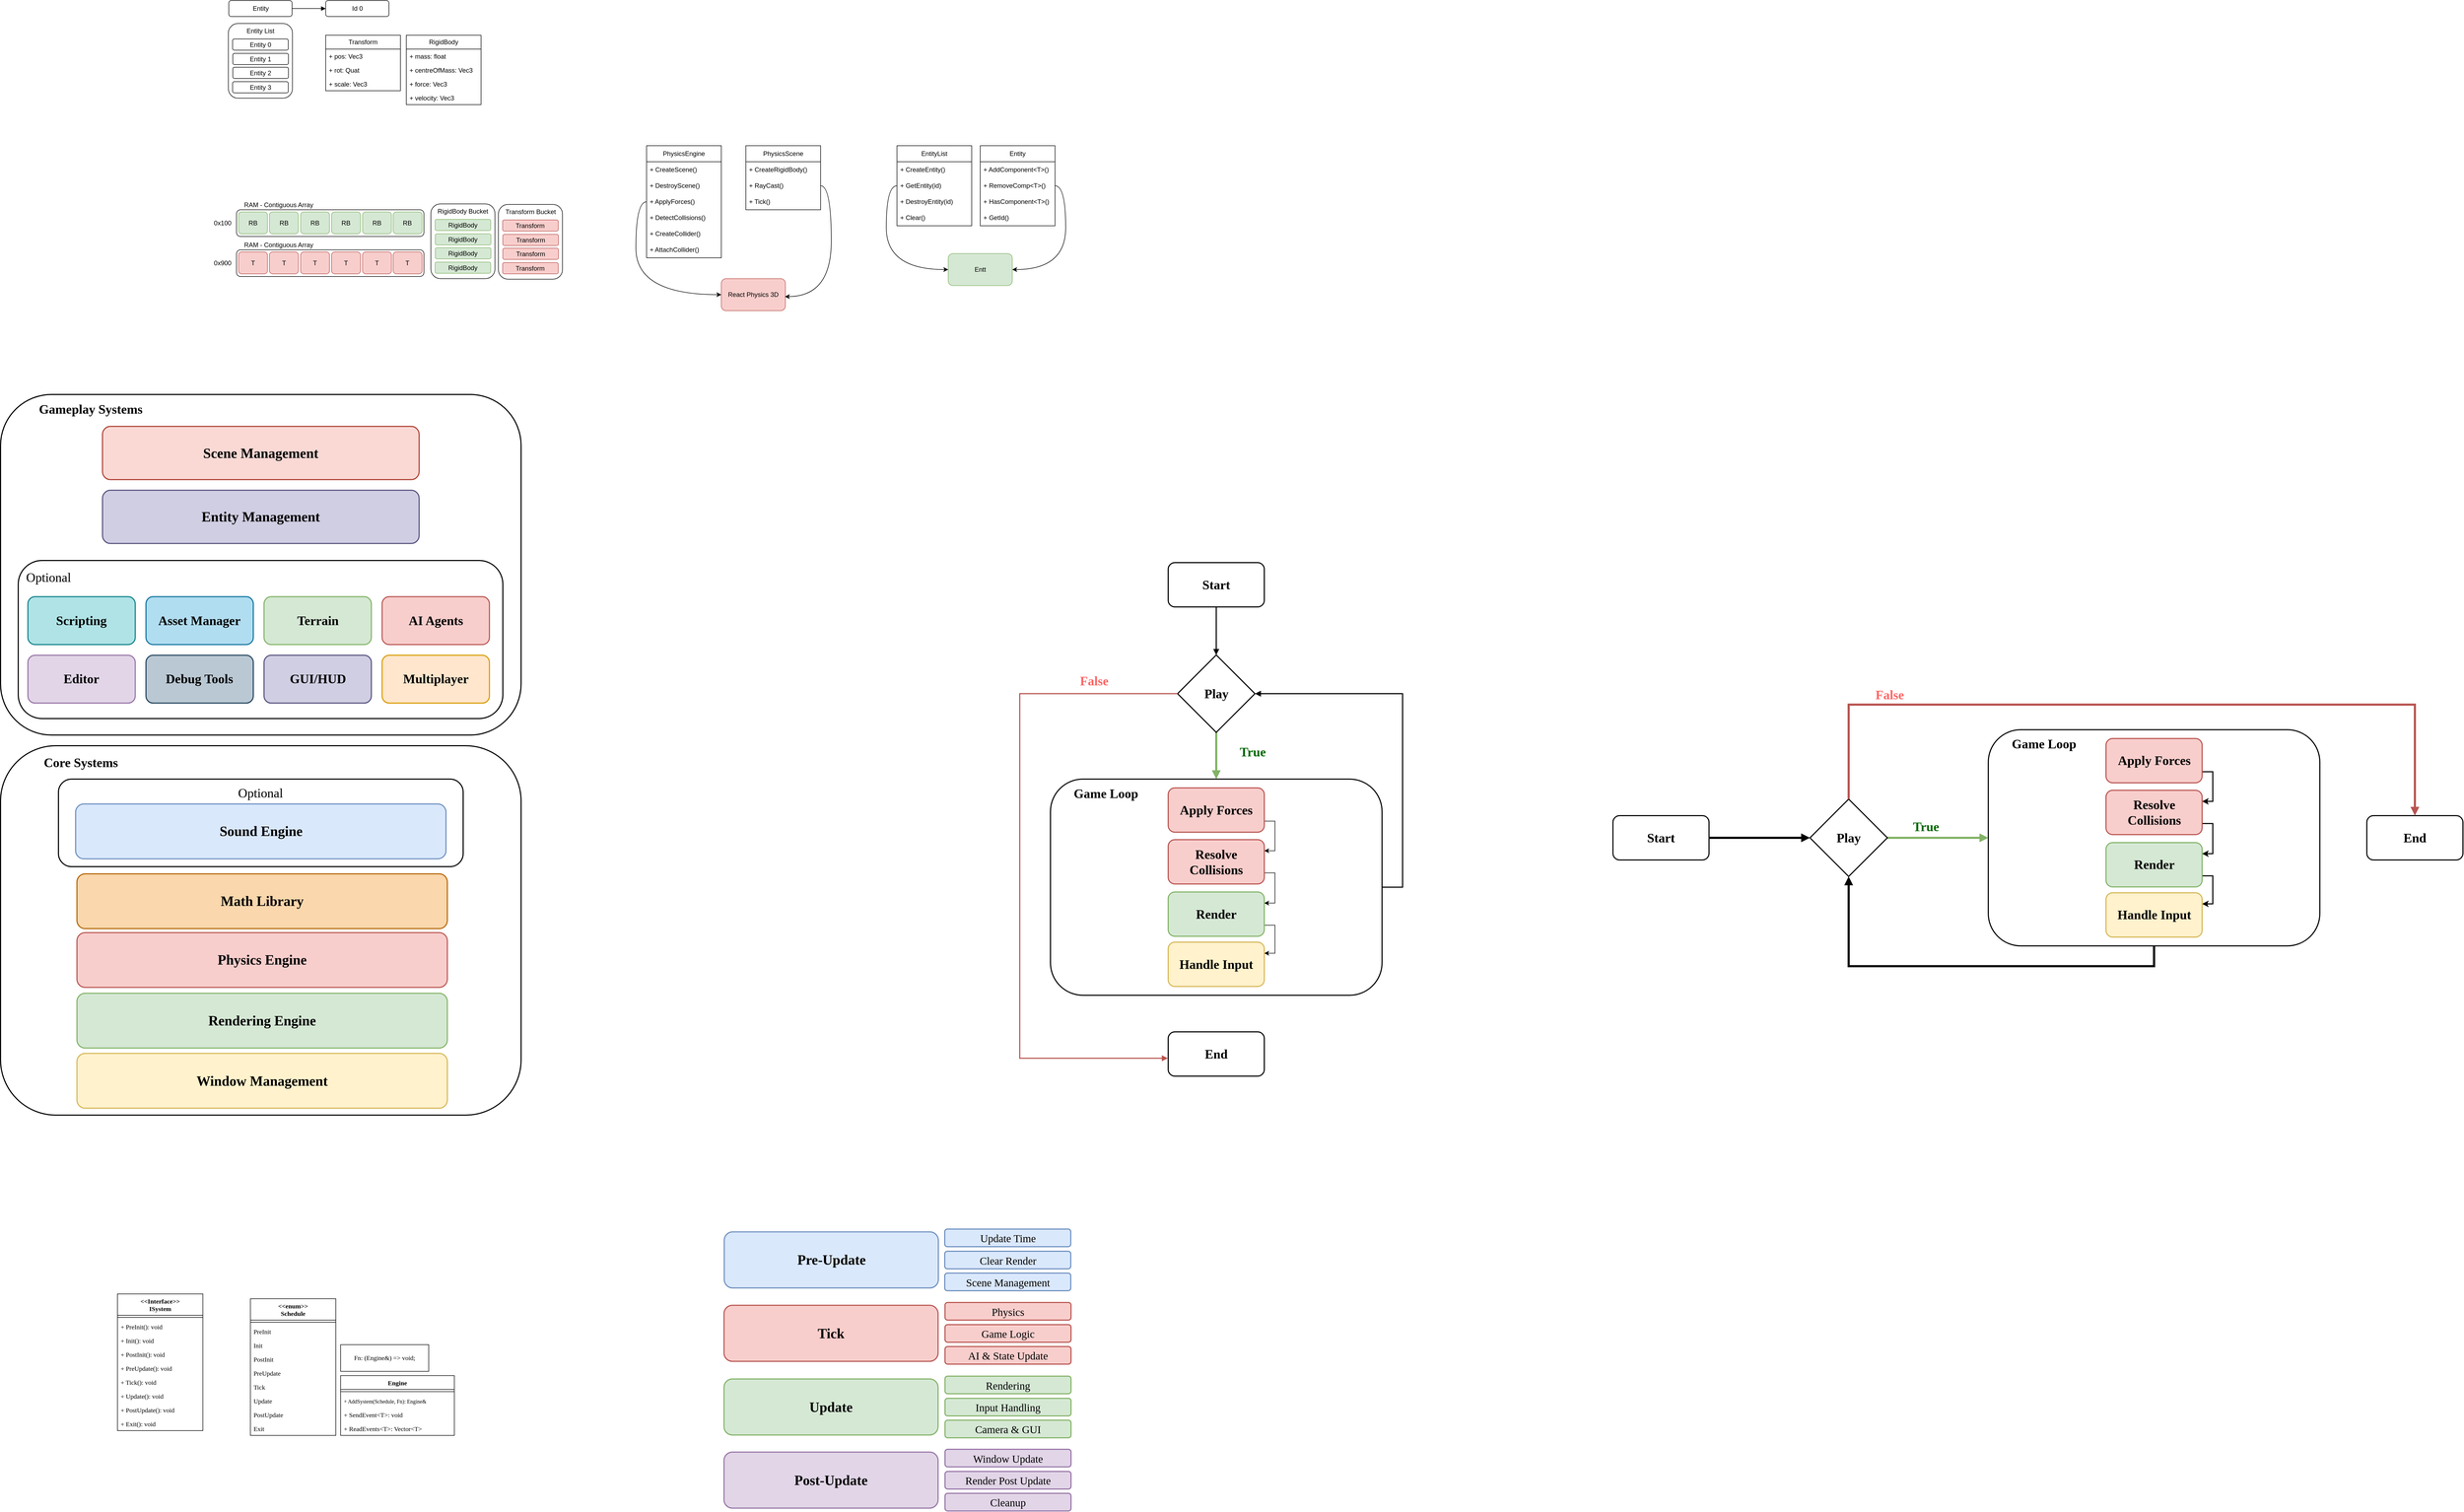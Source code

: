<mxfile version="24.8.4">
  <diagram name="Page-1" id="2DhbLIoRuY4Y8GhdVpi9">
    <mxGraphModel dx="397" dy="2842" grid="0" gridSize="10" guides="1" tooltips="1" connect="1" arrows="1" fold="1" page="0" pageScale="1" pageWidth="827" pageHeight="1169" math="0" shadow="0">
      <root>
        <mxCell id="0" />
        <mxCell id="1" parent="0" />
        <mxCell id="gSR9SnHWXsvlSSXlcnUN-3" style="edgeStyle=orthogonalEdgeStyle;rounded=0;hachureGap=4;orthogonalLoop=1;jettySize=auto;html=1;entryX=0.5;entryY=0;entryDx=0;entryDy=0;fontFamily=Verdana;strokeWidth=2;endArrow=block;endFill=1;fontStyle=1" parent="1" source="wbTs5YNaNnxDDNE0ldFU-43" target="gSR9SnHWXsvlSSXlcnUN-2" edge="1">
          <mxGeometry relative="1" as="geometry" />
        </mxCell>
        <mxCell id="wbTs5YNaNnxDDNE0ldFU-43" value="&lt;font style=&quot;font-size: 24px;&quot;&gt;Start&lt;/font&gt;" style="rounded=1;whiteSpace=wrap;html=1;hachureGap=4;fontFamily=Verdana;strokeWidth=2;fillColor=none;fontStyle=1" parent="1" vertex="1">
          <mxGeometry x="2837" y="-1003" width="180" height="83" as="geometry" />
        </mxCell>
        <mxCell id="gSR9SnHWXsvlSSXlcnUN-14" style="edgeStyle=orthogonalEdgeStyle;rounded=0;hachureGap=4;orthogonalLoop=1;jettySize=auto;html=1;entryX=0.5;entryY=0;entryDx=0;entryDy=0;fontFamily=Verdana;strokeWidth=4;endArrow=block;endFill=1;fillColor=#d5e8d4;strokeColor=#82b366;fontStyle=1" parent="1" source="gSR9SnHWXsvlSSXlcnUN-2" target="gSR9SnHWXsvlSSXlcnUN-9" edge="1">
          <mxGeometry relative="1" as="geometry" />
        </mxCell>
        <mxCell id="gSR9SnHWXsvlSSXlcnUN-2" value="&lt;span style=&quot;font-size: 24px;&quot;&gt;Play&lt;/span&gt;" style="rhombus;whiteSpace=wrap;html=1;hachureGap=4;fontFamily=Verdana;strokeWidth=2;fillColor=none;fontStyle=1" parent="1" vertex="1">
          <mxGeometry x="2854.5" y="-830" width="145" height="145" as="geometry" />
        </mxCell>
        <mxCell id="gSR9SnHWXsvlSSXlcnUN-4" value="&lt;font style=&quot;font-size: 24px;&quot;&gt;End&lt;/font&gt;" style="rounded=1;whiteSpace=wrap;html=1;hachureGap=4;fontFamily=Verdana;strokeWidth=2;fillColor=none;fontStyle=1" parent="1" vertex="1">
          <mxGeometry x="2837" y="-124" width="180" height="83" as="geometry" />
        </mxCell>
        <mxCell id="gSR9SnHWXsvlSSXlcnUN-13" value="" style="group;strokeWidth=2;fontFamily=Verdana;fillColor=none;fontStyle=1" parent="1" vertex="1" connectable="0">
          <mxGeometry x="2616.5" y="-597.5" width="621" height="405" as="geometry" />
        </mxCell>
        <mxCell id="gSR9SnHWXsvlSSXlcnUN-9" value="" style="rounded=1;whiteSpace=wrap;html=1;hachureGap=4;fontFamily=Verdana;strokeWidth=2;fillColor=none;fontStyle=1" parent="gSR9SnHWXsvlSSXlcnUN-13" vertex="1">
          <mxGeometry width="621" height="405" as="geometry" />
        </mxCell>
        <mxCell id="gSR9SnHWXsvlSSXlcnUN-10" value="Game Loop" style="text;html=1;align=center;verticalAlign=middle;whiteSpace=wrap;rounded=0;fontFamily=Verdana;fontSize=24;strokeWidth=2;fontStyle=1" parent="gSR9SnHWXsvlSSXlcnUN-13" vertex="1">
          <mxGeometry x="25.5" y="12.5" width="157" height="29.91" as="geometry" />
        </mxCell>
        <mxCell id="gSR9SnHWXsvlSSXlcnUN-11" value="" style="group;strokeWidth=2;fontFamily=Verdana;fontStyle=1" parent="gSR9SnHWXsvlSSXlcnUN-13" vertex="1" connectable="0">
          <mxGeometry x="220.5" y="16.5" width="180" height="372" as="geometry" />
        </mxCell>
        <mxCell id="PQkkSL7A9I-1vcxZtfs9-1" style="edgeStyle=orthogonalEdgeStyle;rounded=0;orthogonalLoop=1;jettySize=auto;html=1;entryX=1;entryY=0.25;entryDx=0;entryDy=0;exitX=1;exitY=0.75;exitDx=0;exitDy=0;fontStyle=1" edge="1" parent="gSR9SnHWXsvlSSXlcnUN-11" source="gSR9SnHWXsvlSSXlcnUN-1" target="gSR9SnHWXsvlSSXlcnUN-6">
          <mxGeometry relative="1" as="geometry" />
        </mxCell>
        <mxCell id="gSR9SnHWXsvlSSXlcnUN-1" value="&lt;span style=&quot;font-size: 24px;&quot;&gt;Apply Forces&lt;/span&gt;" style="rounded=1;whiteSpace=wrap;html=1;hachureGap=4;fontFamily=Verdana;strokeWidth=2;fillColor=#f8cecc;strokeColor=#b85450;fontStyle=1" parent="gSR9SnHWXsvlSSXlcnUN-11" vertex="1">
          <mxGeometry width="180" height="83" as="geometry" />
        </mxCell>
        <mxCell id="PQkkSL7A9I-1vcxZtfs9-2" style="edgeStyle=orthogonalEdgeStyle;rounded=0;orthogonalLoop=1;jettySize=auto;html=1;exitX=1;exitY=0.75;exitDx=0;exitDy=0;entryX=1;entryY=0.25;entryDx=0;entryDy=0;fontStyle=1" edge="1" parent="gSR9SnHWXsvlSSXlcnUN-11" source="gSR9SnHWXsvlSSXlcnUN-6" target="gSR9SnHWXsvlSSXlcnUN-7">
          <mxGeometry relative="1" as="geometry" />
        </mxCell>
        <mxCell id="gSR9SnHWXsvlSSXlcnUN-6" value="&lt;font style=&quot;font-size: 24px;&quot;&gt;Resolve Collisions&lt;/font&gt;" style="rounded=1;whiteSpace=wrap;html=1;hachureGap=4;fontFamily=Verdana;strokeWidth=2;fillColor=#f8cecc;strokeColor=#b85450;fontStyle=1" parent="gSR9SnHWXsvlSSXlcnUN-11" vertex="1">
          <mxGeometry y="97" width="180" height="83" as="geometry" />
        </mxCell>
        <mxCell id="PQkkSL7A9I-1vcxZtfs9-3" style="edgeStyle=orthogonalEdgeStyle;rounded=0;orthogonalLoop=1;jettySize=auto;html=1;exitX=1;exitY=0.75;exitDx=0;exitDy=0;entryX=1;entryY=0.25;entryDx=0;entryDy=0;fontStyle=1" edge="1" parent="gSR9SnHWXsvlSSXlcnUN-11" source="gSR9SnHWXsvlSSXlcnUN-7" target="gSR9SnHWXsvlSSXlcnUN-8">
          <mxGeometry relative="1" as="geometry" />
        </mxCell>
        <mxCell id="gSR9SnHWXsvlSSXlcnUN-7" value="&lt;font style=&quot;font-size: 24px;&quot;&gt;Render&lt;/font&gt;" style="rounded=1;whiteSpace=wrap;html=1;hachureGap=4;fontFamily=Verdana;strokeWidth=2;fillColor=#d5e8d4;strokeColor=#82b366;fontStyle=1" parent="gSR9SnHWXsvlSSXlcnUN-11" vertex="1">
          <mxGeometry y="195" width="180" height="83" as="geometry" />
        </mxCell>
        <mxCell id="gSR9SnHWXsvlSSXlcnUN-8" value="&lt;font style=&quot;font-size: 24px;&quot;&gt;Handle Input&lt;/font&gt;" style="rounded=1;whiteSpace=wrap;html=1;hachureGap=4;fontFamily=Verdana;strokeWidth=2;fillColor=#fff2cc;strokeColor=#d6b656;fontStyle=1" parent="gSR9SnHWXsvlSSXlcnUN-11" vertex="1">
          <mxGeometry y="289" width="180" height="83" as="geometry" />
        </mxCell>
        <mxCell id="gSR9SnHWXsvlSSXlcnUN-15" style="edgeStyle=orthogonalEdgeStyle;rounded=0;hachureGap=4;orthogonalLoop=1;jettySize=auto;html=1;entryX=1;entryY=0.5;entryDx=0;entryDy=0;fontFamily=Verdana;exitX=1;exitY=0.5;exitDx=0;exitDy=0;strokeWidth=2;endArrow=block;endFill=1;fontStyle=1" parent="1" source="gSR9SnHWXsvlSSXlcnUN-9" target="gSR9SnHWXsvlSSXlcnUN-2" edge="1">
          <mxGeometry relative="1" as="geometry">
            <Array as="points">
              <mxPoint x="3276" y="-395" />
              <mxPoint x="3276" y="-758" />
            </Array>
          </mxGeometry>
        </mxCell>
        <mxCell id="gSR9SnHWXsvlSSXlcnUN-16" style="edgeStyle=orthogonalEdgeStyle;rounded=0;hachureGap=4;orthogonalLoop=1;jettySize=auto;html=1;entryX=-0.004;entryY=0.596;entryDx=0;entryDy=0;entryPerimeter=0;fontFamily=Verdana;strokeWidth=2;endArrow=block;endFill=1;fontColor=#FF6666;strokeColor=#b85450;fillColor=#f8cecc;fontStyle=1" parent="1" source="gSR9SnHWXsvlSSXlcnUN-2" target="gSR9SnHWXsvlSSXlcnUN-4" edge="1">
          <mxGeometry relative="1" as="geometry">
            <Array as="points">
              <mxPoint x="2559" y="-758" />
              <mxPoint x="2559" y="-74" />
            </Array>
          </mxGeometry>
        </mxCell>
        <mxCell id="gSR9SnHWXsvlSSXlcnUN-18" value="False" style="text;html=1;align=center;verticalAlign=middle;whiteSpace=wrap;rounded=0;fontFamily=Verdana;fontSize=24;fontColor=#FF6666;strokeWidth=2;fontStyle=1" parent="1" vertex="1">
          <mxGeometry x="2620" y="-796" width="157" height="29.91" as="geometry" />
        </mxCell>
        <mxCell id="gSR9SnHWXsvlSSXlcnUN-19" value="True" style="text;html=1;align=center;verticalAlign=middle;whiteSpace=wrap;rounded=0;fontFamily=Verdana;fontSize=24;fontColor=#006600;strokeWidth=2;fontStyle=1" parent="1" vertex="1">
          <mxGeometry x="2956" y="-663" width="79" height="29.91" as="geometry" />
        </mxCell>
        <mxCell id="gSR9SnHWXsvlSSXlcnUN-21" value="&lt;div&gt;&lt;font&gt;&amp;lt;&amp;lt;Interface&amp;gt;&amp;gt;&lt;/font&gt;&lt;/div&gt;&lt;font&gt;ISystem&lt;/font&gt;" style="swimlane;fontStyle=1;align=center;verticalAlign=top;childLayout=stackLayout;horizontal=1;startSize=40;horizontalStack=0;resizeParent=1;resizeParentMax=0;resizeLast=0;collapsible=1;marginBottom=0;whiteSpace=wrap;html=1;hachureGap=4;fontFamily=Verdana;fillColor=none;" parent="1" vertex="1">
          <mxGeometry x="869" y="367" width="160" height="256" as="geometry">
            <mxRectangle x="928" y="608" width="78" height="26" as="alternateBounds" />
          </mxGeometry>
        </mxCell>
        <mxCell id="gSR9SnHWXsvlSSXlcnUN-23" value="" style="line;strokeWidth=1;fillColor=none;align=left;verticalAlign=middle;spacingTop=-1;spacingLeft=3;spacingRight=3;rotatable=0;labelPosition=right;points=[];portConstraint=eastwest;strokeColor=inherit;hachureGap=4;fontFamily=Architects Daughter;fontSource=https%3A%2F%2Ffonts.googleapis.com%2Fcss%3Ffamily%3DArchitects%2BDaughter;" parent="gSR9SnHWXsvlSSXlcnUN-21" vertex="1">
          <mxGeometry y="40" width="160" height="8" as="geometry" />
        </mxCell>
        <mxCell id="gSR9SnHWXsvlSSXlcnUN-24" value="+ PreInit(): void" style="text;strokeColor=none;fillColor=none;align=left;verticalAlign=top;spacingLeft=4;spacingRight=4;overflow=hidden;rotatable=0;points=[[0,0.5],[1,0.5]];portConstraint=eastwest;whiteSpace=wrap;html=1;fontFamily=Verdana;" parent="gSR9SnHWXsvlSSXlcnUN-21" vertex="1">
          <mxGeometry y="48" width="160" height="26" as="geometry" />
        </mxCell>
        <mxCell id="gSR9SnHWXsvlSSXlcnUN-27" value="+ Init(): void" style="text;strokeColor=none;fillColor=none;align=left;verticalAlign=top;spacingLeft=4;spacingRight=4;overflow=hidden;rotatable=0;points=[[0,0.5],[1,0.5]];portConstraint=eastwest;whiteSpace=wrap;html=1;fontFamily=Verdana;" parent="gSR9SnHWXsvlSSXlcnUN-21" vertex="1">
          <mxGeometry y="74" width="160" height="26" as="geometry" />
        </mxCell>
        <mxCell id="gSR9SnHWXsvlSSXlcnUN-28" value="+ PostInit(): void" style="text;strokeColor=none;fillColor=none;align=left;verticalAlign=top;spacingLeft=4;spacingRight=4;overflow=hidden;rotatable=0;points=[[0,0.5],[1,0.5]];portConstraint=eastwest;whiteSpace=wrap;html=1;fontFamily=Verdana;" parent="gSR9SnHWXsvlSSXlcnUN-21" vertex="1">
          <mxGeometry y="100" width="160" height="26" as="geometry" />
        </mxCell>
        <mxCell id="gSR9SnHWXsvlSSXlcnUN-29" value="+ PreUpdate(): void" style="text;strokeColor=none;fillColor=none;align=left;verticalAlign=top;spacingLeft=4;spacingRight=4;overflow=hidden;rotatable=0;points=[[0,0.5],[1,0.5]];portConstraint=eastwest;whiteSpace=wrap;html=1;fontFamily=Verdana;" parent="gSR9SnHWXsvlSSXlcnUN-21" vertex="1">
          <mxGeometry y="126" width="160" height="26" as="geometry" />
        </mxCell>
        <mxCell id="gSR9SnHWXsvlSSXlcnUN-30" value="+ Tick(): void" style="text;strokeColor=none;fillColor=none;align=left;verticalAlign=top;spacingLeft=4;spacingRight=4;overflow=hidden;rotatable=0;points=[[0,0.5],[1,0.5]];portConstraint=eastwest;whiteSpace=wrap;html=1;fontFamily=Verdana;" parent="gSR9SnHWXsvlSSXlcnUN-21" vertex="1">
          <mxGeometry y="152" width="160" height="26" as="geometry" />
        </mxCell>
        <mxCell id="gSR9SnHWXsvlSSXlcnUN-31" value="+ Update(): void" style="text;strokeColor=none;fillColor=none;align=left;verticalAlign=top;spacingLeft=4;spacingRight=4;overflow=hidden;rotatable=0;points=[[0,0.5],[1,0.5]];portConstraint=eastwest;whiteSpace=wrap;html=1;fontFamily=Verdana;" parent="gSR9SnHWXsvlSSXlcnUN-21" vertex="1">
          <mxGeometry y="178" width="160" height="26" as="geometry" />
        </mxCell>
        <mxCell id="gSR9SnHWXsvlSSXlcnUN-32" value="+ PostUpdate(): void" style="text;strokeColor=none;fillColor=none;align=left;verticalAlign=top;spacingLeft=4;spacingRight=4;overflow=hidden;rotatable=0;points=[[0,0.5],[1,0.5]];portConstraint=eastwest;whiteSpace=wrap;html=1;fontFamily=Verdana;" parent="gSR9SnHWXsvlSSXlcnUN-21" vertex="1">
          <mxGeometry y="204" width="160" height="26" as="geometry" />
        </mxCell>
        <mxCell id="gSR9SnHWXsvlSSXlcnUN-33" value="+ Exit(): void" style="text;strokeColor=none;fillColor=none;align=left;verticalAlign=top;spacingLeft=4;spacingRight=4;overflow=hidden;rotatable=0;points=[[0,0.5],[1,0.5]];portConstraint=eastwest;whiteSpace=wrap;html=1;fontFamily=Verdana;" parent="gSR9SnHWXsvlSSXlcnUN-21" vertex="1">
          <mxGeometry y="230" width="160" height="26" as="geometry" />
        </mxCell>
        <mxCell id="gSR9SnHWXsvlSSXlcnUN-34" value="Engine" style="swimlane;fontStyle=1;align=center;verticalAlign=top;childLayout=stackLayout;horizontal=1;startSize=26;horizontalStack=0;resizeParent=1;resizeParentMax=0;resizeLast=0;collapsible=1;marginBottom=0;whiteSpace=wrap;html=1;hachureGap=4;fontFamily=Verdana;fillColor=none;" parent="1" vertex="1">
          <mxGeometry x="1287" y="520" width="213" height="112" as="geometry" />
        </mxCell>
        <mxCell id="gSR9SnHWXsvlSSXlcnUN-36" value="" style="line;strokeWidth=1;fillColor=none;align=left;verticalAlign=middle;spacingTop=-1;spacingLeft=3;spacingRight=3;rotatable=0;labelPosition=right;points=[];portConstraint=eastwest;strokeColor=inherit;hachureGap=4;fontFamily=Architects Daughter;fontSource=https%3A%2F%2Ffonts.googleapis.com%2Fcss%3Ffamily%3DArchitects%2BDaughter;" parent="gSR9SnHWXsvlSSXlcnUN-34" vertex="1">
          <mxGeometry y="26" width="213" height="8" as="geometry" />
        </mxCell>
        <mxCell id="gSR9SnHWXsvlSSXlcnUN-37" value="&lt;font style=&quot;font-size: 10px;&quot;&gt;+ AddSystem(Schedule, Fn): Engine&amp;amp;&lt;/font&gt;" style="text;strokeColor=none;fillColor=none;align=left;verticalAlign=top;spacingLeft=4;spacingRight=4;overflow=hidden;rotatable=0;points=[[0,0.5],[1,0.5]];portConstraint=eastwest;whiteSpace=wrap;html=1;fontFamily=Verdana;" parent="gSR9SnHWXsvlSSXlcnUN-34" vertex="1">
          <mxGeometry y="34" width="213" height="26" as="geometry" />
        </mxCell>
        <mxCell id="gSR9SnHWXsvlSSXlcnUN-77" value="+ SendEvent&amp;lt;T&amp;gt;: void" style="text;strokeColor=none;fillColor=none;align=left;verticalAlign=top;spacingLeft=4;spacingRight=4;overflow=hidden;rotatable=0;points=[[0,0.5],[1,0.5]];portConstraint=eastwest;whiteSpace=wrap;html=1;fontFamily=Verdana;" parent="gSR9SnHWXsvlSSXlcnUN-34" vertex="1">
          <mxGeometry y="60" width="213" height="26" as="geometry" />
        </mxCell>
        <mxCell id="gSR9SnHWXsvlSSXlcnUN-79" value="+ ReadEvents&amp;lt;T&amp;gt;: Vector&amp;lt;T&amp;gt;" style="text;strokeColor=none;fillColor=none;align=left;verticalAlign=top;spacingLeft=4;spacingRight=4;overflow=hidden;rotatable=0;points=[[0,0.5],[1,0.5]];portConstraint=eastwest;whiteSpace=wrap;html=1;fontFamily=Verdana;" parent="gSR9SnHWXsvlSSXlcnUN-34" vertex="1">
          <mxGeometry y="86" width="213" height="26" as="geometry" />
        </mxCell>
        <mxCell id="gSR9SnHWXsvlSSXlcnUN-38" value="&amp;lt;&amp;lt;enum&amp;gt;&amp;gt;&lt;div&gt;Schedule&lt;/div&gt;" style="swimlane;fontStyle=1;align=center;verticalAlign=top;childLayout=stackLayout;horizontal=1;startSize=40;horizontalStack=0;resizeParent=1;resizeParentMax=0;resizeLast=0;collapsible=1;marginBottom=0;whiteSpace=wrap;html=1;hachureGap=4;fontFamily=Verdana;fillColor=none;" parent="1" vertex="1">
          <mxGeometry x="1118" y="376" width="160" height="256" as="geometry" />
        </mxCell>
        <mxCell id="gSR9SnHWXsvlSSXlcnUN-40" value="" style="line;strokeWidth=1;fillColor=none;align=left;verticalAlign=middle;spacingTop=-1;spacingLeft=3;spacingRight=3;rotatable=0;labelPosition=right;points=[];portConstraint=eastwest;strokeColor=inherit;hachureGap=4;fontFamily=Architects Daughter;fontSource=https%3A%2F%2Ffonts.googleapis.com%2Fcss%3Ffamily%3DArchitects%2BDaughter;" parent="gSR9SnHWXsvlSSXlcnUN-38" vertex="1">
          <mxGeometry y="40" width="160" height="8" as="geometry" />
        </mxCell>
        <mxCell id="gSR9SnHWXsvlSSXlcnUN-55" value="PreInit" style="text;strokeColor=none;fillColor=none;align=left;verticalAlign=top;spacingLeft=4;spacingRight=4;overflow=hidden;rotatable=0;points=[[0,0.5],[1,0.5]];portConstraint=eastwest;whiteSpace=wrap;html=1;fontFamily=Verdana;" parent="gSR9SnHWXsvlSSXlcnUN-38" vertex="1">
          <mxGeometry y="48" width="160" height="26" as="geometry" />
        </mxCell>
        <mxCell id="gSR9SnHWXsvlSSXlcnUN-58" value="Init" style="text;strokeColor=none;fillColor=none;align=left;verticalAlign=top;spacingLeft=4;spacingRight=4;overflow=hidden;rotatable=0;points=[[0,0.5],[1,0.5]];portConstraint=eastwest;whiteSpace=wrap;html=1;fontFamily=Verdana;" parent="gSR9SnHWXsvlSSXlcnUN-38" vertex="1">
          <mxGeometry y="74" width="160" height="26" as="geometry" />
        </mxCell>
        <mxCell id="gSR9SnHWXsvlSSXlcnUN-59" value="PostInit" style="text;strokeColor=none;fillColor=none;align=left;verticalAlign=top;spacingLeft=4;spacingRight=4;overflow=hidden;rotatable=0;points=[[0,0.5],[1,0.5]];portConstraint=eastwest;whiteSpace=wrap;html=1;fontFamily=Verdana;" parent="gSR9SnHWXsvlSSXlcnUN-38" vertex="1">
          <mxGeometry y="100" width="160" height="26" as="geometry" />
        </mxCell>
        <mxCell id="gSR9SnHWXsvlSSXlcnUN-60" value="PreUpdate" style="text;strokeColor=none;fillColor=none;align=left;verticalAlign=top;spacingLeft=4;spacingRight=4;overflow=hidden;rotatable=0;points=[[0,0.5],[1,0.5]];portConstraint=eastwest;whiteSpace=wrap;html=1;fontFamily=Verdana;" parent="gSR9SnHWXsvlSSXlcnUN-38" vertex="1">
          <mxGeometry y="126" width="160" height="26" as="geometry" />
        </mxCell>
        <mxCell id="gSR9SnHWXsvlSSXlcnUN-61" value="Tick" style="text;strokeColor=none;fillColor=none;align=left;verticalAlign=top;spacingLeft=4;spacingRight=4;overflow=hidden;rotatable=0;points=[[0,0.5],[1,0.5]];portConstraint=eastwest;whiteSpace=wrap;html=1;fontFamily=Verdana;" parent="gSR9SnHWXsvlSSXlcnUN-38" vertex="1">
          <mxGeometry y="152" width="160" height="26" as="geometry" />
        </mxCell>
        <mxCell id="gSR9SnHWXsvlSSXlcnUN-62" value="Update" style="text;strokeColor=none;fillColor=none;align=left;verticalAlign=top;spacingLeft=4;spacingRight=4;overflow=hidden;rotatable=0;points=[[0,0.5],[1,0.5]];portConstraint=eastwest;whiteSpace=wrap;html=1;fontFamily=Verdana;" parent="gSR9SnHWXsvlSSXlcnUN-38" vertex="1">
          <mxGeometry y="178" width="160" height="26" as="geometry" />
        </mxCell>
        <mxCell id="gSR9SnHWXsvlSSXlcnUN-63" value="PostUpdate" style="text;strokeColor=none;fillColor=none;align=left;verticalAlign=top;spacingLeft=4;spacingRight=4;overflow=hidden;rotatable=0;points=[[0,0.5],[1,0.5]];portConstraint=eastwest;whiteSpace=wrap;html=1;fontFamily=Verdana;" parent="gSR9SnHWXsvlSSXlcnUN-38" vertex="1">
          <mxGeometry y="204" width="160" height="26" as="geometry" />
        </mxCell>
        <mxCell id="gSR9SnHWXsvlSSXlcnUN-64" value="Exit" style="text;strokeColor=none;fillColor=none;align=left;verticalAlign=top;spacingLeft=4;spacingRight=4;overflow=hidden;rotatable=0;points=[[0,0.5],[1,0.5]];portConstraint=eastwest;whiteSpace=wrap;html=1;fontFamily=Verdana;" parent="gSR9SnHWXsvlSSXlcnUN-38" vertex="1">
          <mxGeometry y="230" width="160" height="26" as="geometry" />
        </mxCell>
        <mxCell id="gSR9SnHWXsvlSSXlcnUN-76" value="Fn: (Engine&amp;amp;) =&amp;gt; void;" style="html=1;whiteSpace=wrap;hachureGap=4;fontFamily=Verdana;fillColor=none;" parent="1" vertex="1">
          <mxGeometry x="1287" y="462" width="165" height="50" as="geometry" />
        </mxCell>
        <mxCell id="wbTs5YNaNnxDDNE0ldFU-41" value="" style="group;strokeWidth=2;" parent="1" vertex="1" connectable="0">
          <mxGeometry x="650" y="-1320" width="980" height="640" as="geometry" />
        </mxCell>
        <mxCell id="wbTs5YNaNnxDDNE0ldFU-25" value="" style="rounded=1;whiteSpace=wrap;html=1;hachureGap=4;fontFamily=Architects Daughter;fontSource=https%3A%2F%2Ffonts.googleapis.com%2Fcss%3Ffamily%3DArchitects%2BDaughter;strokeWidth=2;fillColor=none;" parent="wbTs5YNaNnxDDNE0ldFU-41" vertex="1">
          <mxGeometry y="1.989" width="975.0" height="638.011" as="geometry" />
        </mxCell>
        <mxCell id="wbTs5YNaNnxDDNE0ldFU-26" value="&lt;font face=&quot;Verdana&quot;&gt;Gameplay Systems&lt;/font&gt;" style="text;html=1;align=center;verticalAlign=middle;whiteSpace=wrap;rounded=0;fontFamily=Architects Daughter;fontSource=https%3A%2F%2Ffonts.googleapis.com%2Fcss%3Ffamily%3DArchitects%2BDaughter;fontSize=24;fontStyle=1;strokeWidth=2;" parent="wbTs5YNaNnxDDNE0ldFU-41" vertex="1">
          <mxGeometry x="40.21" width="257.79" height="60.25" as="geometry" />
        </mxCell>
        <mxCell id="wbTs5YNaNnxDDNE0ldFU-39" value="" style="group;strokeWidth=2;" parent="wbTs5YNaNnxDDNE0ldFU-41" vertex="1" connectable="0">
          <mxGeometry x="33.17" y="313.019" width="907.655" height="296.077" as="geometry" />
        </mxCell>
        <mxCell id="wbTs5YNaNnxDDNE0ldFU-9" value="" style="rounded=1;whiteSpace=wrap;html=1;hachureGap=4;fontFamily=Architects Daughter;fontSource=https%3A%2F%2Ffonts.googleapis.com%2Fcss%3Ffamily%3DArchitects%2BDaughter;strokeWidth=2;fillColor=none;" parent="wbTs5YNaNnxDDNE0ldFU-39" vertex="1">
          <mxGeometry width="907.655" height="296.077" as="geometry" />
        </mxCell>
        <mxCell id="wbTs5YNaNnxDDNE0ldFU-10" value="&lt;font face=&quot;Verdana&quot;&gt;Optional&lt;/font&gt;" style="text;html=1;align=center;verticalAlign=middle;whiteSpace=wrap;rounded=0;fontFamily=Architects Daughter;fontSource=https%3A%2F%2Ffonts.googleapis.com%2Fcss%3Ffamily%3DArchitects%2BDaughter;fontSize=24;strokeWidth=2;" parent="wbTs5YNaNnxDDNE0ldFU-39" vertex="1">
          <mxGeometry x="27.139" y="16.947" width="60.309" height="29.907" as="geometry" />
        </mxCell>
        <mxCell id="wbTs5YNaNnxDDNE0ldFU-38" value="" style="group;strokeWidth=2;" parent="wbTs5YNaNnxDDNE0ldFU-39" vertex="1" connectable="0">
          <mxGeometry x="18.093" y="67.789" width="864.433" height="199.378" as="geometry" />
        </mxCell>
        <mxCell id="wbTs5YNaNnxDDNE0ldFU-6" value="&lt;font style=&quot;font-size: 24px;&quot;&gt;Scripting&lt;/font&gt;" style="rounded=1;whiteSpace=wrap;html=1;hachureGap=4;fontFamily=Verdana;fillColor=#b0e3e6;strokeColor=#0e8088;fontStyle=1;strokeWidth=2;" parent="wbTs5YNaNnxDDNE0ldFU-38" vertex="1">
          <mxGeometry width="201.031" height="89.72" as="geometry" />
        </mxCell>
        <mxCell id="wbTs5YNaNnxDDNE0ldFU-11" value="&lt;font style=&quot;font-size: 24px;&quot;&gt;Editor&lt;/font&gt;" style="rounded=1;whiteSpace=wrap;html=1;hachureGap=4;fontFamily=Verdana;fillColor=#e1d5e7;strokeColor=#9673a6;fontStyle=1;strokeWidth=2;" parent="wbTs5YNaNnxDDNE0ldFU-38" vertex="1">
          <mxGeometry y="109.658" width="201.031" height="89.72" as="geometry" />
        </mxCell>
        <mxCell id="wbTs5YNaNnxDDNE0ldFU-12" value="&lt;font style=&quot;font-size: 24px;&quot;&gt;Asset Manager&lt;/font&gt;" style="rounded=1;whiteSpace=wrap;html=1;hachureGap=4;fontFamily=Verdana;fillColor=#b1ddf0;strokeColor=#10739e;fontStyle=1;strokeWidth=2;" parent="wbTs5YNaNnxDDNE0ldFU-38" vertex="1">
          <mxGeometry x="221.134" width="201.031" height="89.72" as="geometry" />
        </mxCell>
        <mxCell id="wbTs5YNaNnxDDNE0ldFU-13" value="&lt;font style=&quot;font-size: 24px;&quot;&gt;Debug Tools&lt;/font&gt;" style="rounded=1;whiteSpace=wrap;html=1;hachureGap=4;fontFamily=Verdana;fillColor=#bac8d3;strokeColor=#23445d;fontStyle=1;strokeWidth=2;" parent="wbTs5YNaNnxDDNE0ldFU-38" vertex="1">
          <mxGeometry x="221.134" y="109.658" width="201.031" height="89.72" as="geometry" />
        </mxCell>
        <mxCell id="wbTs5YNaNnxDDNE0ldFU-34" value="&lt;span style=&quot;font-size: 24px;&quot;&gt;&lt;font&gt;Terrain&lt;/font&gt;&lt;/span&gt;" style="rounded=1;whiteSpace=wrap;html=1;hachureGap=4;fontFamily=Verdana;fillColor=#d5e8d4;strokeColor=#82b366;fontStyle=1;strokeWidth=2;" parent="wbTs5YNaNnxDDNE0ldFU-38" vertex="1">
          <mxGeometry x="442.268" width="201.031" height="89.72" as="geometry" />
        </mxCell>
        <mxCell id="wbTs5YNaNnxDDNE0ldFU-35" value="&lt;font style=&quot;font-size: 24px;&quot;&gt;GUI/HUD&lt;/font&gt;" style="rounded=1;whiteSpace=wrap;html=1;hachureGap=4;fontFamily=Verdana;fillColor=#d0cee2;strokeColor=#56517e;fontStyle=1;strokeWidth=2;" parent="wbTs5YNaNnxDDNE0ldFU-38" vertex="1">
          <mxGeometry x="442.268" y="109.658" width="201.031" height="89.72" as="geometry" />
        </mxCell>
        <mxCell id="wbTs5YNaNnxDDNE0ldFU-36" value="&lt;span style=&quot;font-size: 24px;&quot;&gt;&lt;font&gt;AI Agents&lt;/font&gt;&lt;/span&gt;" style="rounded=1;whiteSpace=wrap;html=1;hachureGap=4;fontFamily=Verdana;fillColor=#f8cecc;strokeColor=#b85450;fontStyle=1;strokeWidth=2;" parent="wbTs5YNaNnxDDNE0ldFU-38" vertex="1">
          <mxGeometry x="663.402" width="201.031" height="89.72" as="geometry" />
        </mxCell>
        <mxCell id="wbTs5YNaNnxDDNE0ldFU-37" value="&lt;font style=&quot;font-size: 24px;&quot;&gt;Multiplayer&lt;/font&gt;" style="rounded=1;whiteSpace=wrap;html=1;hachureGap=4;fontFamily=Verdana;fillColor=#ffe6cc;strokeColor=#d79b00;fontStyle=1;strokeWidth=2;" parent="wbTs5YNaNnxDDNE0ldFU-38" vertex="1">
          <mxGeometry x="663.402" y="109.658" width="201.031" height="89.72" as="geometry" />
        </mxCell>
        <mxCell id="wbTs5YNaNnxDDNE0ldFU-40" value="" style="group;strokeWidth=2;" parent="wbTs5YNaNnxDDNE0ldFU-41" vertex="1" connectable="0">
          <mxGeometry x="190.979" y="61.802" width="593.041" height="219.316" as="geometry" />
        </mxCell>
        <mxCell id="wbTs5YNaNnxDDNE0ldFU-3" value="&lt;font face=&quot;Verdana&quot; style=&quot;font-size: 26px;&quot;&gt;Scene Management&lt;/font&gt;" style="rounded=1;whiteSpace=wrap;html=1;hachureGap=4;fontFamily=Architects Daughter;fontSource=https%3A%2F%2Ffonts.googleapis.com%2Fcss%3Ffamily%3DArchitects%2BDaughter;fillColor=#fad9d5;strokeColor=#ae4132;fontStyle=1;strokeWidth=2;" parent="wbTs5YNaNnxDDNE0ldFU-40" vertex="1">
          <mxGeometry width="593.041" height="99.689" as="geometry" />
        </mxCell>
        <mxCell id="wbTs5YNaNnxDDNE0ldFU-33" value="&lt;font face=&quot;Verdana&quot; style=&quot;font-size: 26px;&quot;&gt;Entity Management&lt;/font&gt;" style="rounded=1;whiteSpace=wrap;html=1;hachureGap=4;fontFamily=Architects Daughter;fontSource=https%3A%2F%2Ffonts.googleapis.com%2Fcss%3Ffamily%3DArchitects%2BDaughter;fillColor=#d0cee2;strokeColor=#56517e;fontStyle=1;strokeWidth=2;" parent="wbTs5YNaNnxDDNE0ldFU-40" vertex="1">
          <mxGeometry y="119.627" width="593.041" height="99.689" as="geometry" />
        </mxCell>
        <mxCell id="wbTs5YNaNnxDDNE0ldFU-18" value="" style="rounded=1;whiteSpace=wrap;html=1;hachureGap=4;fontFamily=Architects Daughter;fontSource=https%3A%2F%2Ffonts.googleapis.com%2Fcss%3Ffamily%3DArchitects%2BDaughter;fillColor=none;strokeWidth=2;" parent="1" vertex="1">
          <mxGeometry x="650" y="-660" width="975" height="692" as="geometry" />
        </mxCell>
        <mxCell id="wbTs5YNaNnxDDNE0ldFU-19" value="&lt;font face=&quot;Verdana&quot;&gt;&lt;b&gt;Core Systems&lt;/b&gt;&lt;/font&gt;" style="text;html=1;align=center;verticalAlign=middle;whiteSpace=wrap;rounded=0;fontFamily=Architects Daughter;fontSource=https%3A%2F%2Ffonts.googleapis.com%2Fcss%3Ffamily%3DArchitects%2BDaughter;fontSize=24;strokeWidth=2;" parent="1" vertex="1">
          <mxGeometry x="677.182" y="-658.001" width="247" height="60.247" as="geometry" />
        </mxCell>
        <mxCell id="q82ELb8H36HVDg9QY-LO-16" value="" style="group;strokeWidth=2;" parent="1" vertex="1" connectable="0">
          <mxGeometry x="793.136" y="-420.005" width="693.727" height="439.055" as="geometry" />
        </mxCell>
        <mxCell id="wbTs5YNaNnxDDNE0ldFU-2" value="&lt;font style=&quot;font-size: 26px;&quot;&gt;Physics Engine&lt;/font&gt;" style="rounded=1;whiteSpace=wrap;html=1;hachureGap=4;fontFamily=Verdana;fillColor=#f8cecc;strokeColor=#b85450;fontStyle=1;strokeWidth=2;" parent="q82ELb8H36HVDg9QY-LO-16" vertex="1">
          <mxGeometry y="110.083" width="693.727" height="102.679" as="geometry" />
        </mxCell>
        <mxCell id="wbTs5YNaNnxDDNE0ldFU-4" value="&lt;font style=&quot;font-size: 26px;&quot;&gt;Rendering Engine&lt;/font&gt;" style="rounded=1;whiteSpace=wrap;html=1;hachureGap=4;fontFamily=Verdana;fillColor=#d5e8d4;strokeColor=#82b366;fontStyle=1;strokeWidth=2;" parent="q82ELb8H36HVDg9QY-LO-16" vertex="1">
          <mxGeometry y="223.728" width="693.727" height="102.679" as="geometry" />
        </mxCell>
        <mxCell id="wbTs5YNaNnxDDNE0ldFU-1" value="&lt;font style=&quot;font-size: 26px;&quot;&gt;Window Management&lt;/font&gt;" style="rounded=1;whiteSpace=wrap;html=1;hachureGap=4;fontFamily=Verdana;fillColor=#fff2cc;strokeColor=#d6b656;fontStyle=1;strokeWidth=2;" parent="q82ELb8H36HVDg9QY-LO-16" vertex="1">
          <mxGeometry y="336.376" width="693.727" height="102.679" as="geometry" />
        </mxCell>
        <mxCell id="wbTs5YNaNnxDDNE0ldFU-5" value="&lt;font face=&quot;Verdana&quot; style=&quot;font-size: 26px;&quot;&gt;Math Library&lt;/font&gt;" style="rounded=1;whiteSpace=wrap;html=1;hachureGap=4;fontFamily=Architects Daughter;fontSource=https%3A%2F%2Ffonts.googleapis.com%2Fcss%3Ffamily%3DArchitects%2BDaughter;fillColor=#fad7ac;strokeColor=#b46504;fontStyle=1;strokeWidth=2;" parent="q82ELb8H36HVDg9QY-LO-16" vertex="1">
          <mxGeometry width="693.727" height="102.679" as="geometry" />
        </mxCell>
        <mxCell id="q82ELb8H36HVDg9QY-LO-2" value="" style="rounded=1;whiteSpace=wrap;html=1;hachureGap=4;fontFamily=Architects Daughter;fontSource=https%3A%2F%2Ffonts.googleapis.com%2Fcss%3Ffamily%3DArchitects%2BDaughter;fillColor=none;strokeWidth=2;" parent="1" vertex="1">
          <mxGeometry x="758.504" y="-597.5" width="758" height="164" as="geometry" />
        </mxCell>
        <mxCell id="wbTs5YNaNnxDDNE0ldFU-7" value="&lt;font style=&quot;font-size: 26px;&quot;&gt;Sound Engine&lt;/font&gt;" style="rounded=1;whiteSpace=wrap;html=1;hachureGap=4;fontFamily=Verdana;fillColor=#dae8fc;strokeColor=#6c8ebf;fontStyle=1;strokeWidth=2;" parent="1" vertex="1">
          <mxGeometry x="790.64" y="-550.84" width="693.727" height="102.679" as="geometry" />
        </mxCell>
        <mxCell id="q82ELb8H36HVDg9QY-LO-3" value="&lt;font face=&quot;Verdana&quot;&gt;Optional&lt;/font&gt;" style="text;html=1;align=center;verticalAlign=middle;whiteSpace=wrap;rounded=0;fontFamily=Architects Daughter;fontSource=https%3A%2F%2Ffonts.googleapis.com%2Fcss%3Ffamily%3DArchitects%2BDaughter;fontSize=24;strokeWidth=2;" parent="1" vertex="1">
          <mxGeometry x="1107.349" y="-585.504" width="60.309" height="29.907" as="geometry" />
        </mxCell>
        <mxCell id="q82ELb8H36HVDg9QY-LO-19" style="edgeStyle=orthogonalEdgeStyle;rounded=0;orthogonalLoop=1;jettySize=auto;html=1;entryX=0;entryY=0.5;entryDx=0;entryDy=0;endArrow=block;endFill=1;" parent="1" source="q82ELb8H36HVDg9QY-LO-17" target="q82ELb8H36HVDg9QY-LO-18" edge="1">
          <mxGeometry relative="1" as="geometry" />
        </mxCell>
        <mxCell id="q82ELb8H36HVDg9QY-LO-17" value="Entity" style="rounded=1;whiteSpace=wrap;html=1;fillColor=none;" parent="1" vertex="1">
          <mxGeometry x="1077.5" y="-2056" width="118.5" height="30" as="geometry" />
        </mxCell>
        <mxCell id="q82ELb8H36HVDg9QY-LO-18" value="Id 0" style="rounded=1;whiteSpace=wrap;html=1;fillColor=none;" parent="1" vertex="1">
          <mxGeometry x="1259" y="-2056" width="118.5" height="30" as="geometry" />
        </mxCell>
        <mxCell id="q82ELb8H36HVDg9QY-LO-20" value="Entity List" style="rounded=1;whiteSpace=wrap;html=1;verticalAlign=top;fillColor=none;" parent="1" vertex="1">
          <mxGeometry x="1076.75" y="-2013" width="120" height="140" as="geometry" />
        </mxCell>
        <mxCell id="q82ELb8H36HVDg9QY-LO-21" value="Entity 0" style="rounded=1;whiteSpace=wrap;html=1;fillColor=none;" parent="1" vertex="1">
          <mxGeometry x="1084.62" y="-1984" width="104.25" height="21" as="geometry" />
        </mxCell>
        <mxCell id="q82ELb8H36HVDg9QY-LO-23" value="Entity 1" style="rounded=1;whiteSpace=wrap;html=1;fillColor=none;" parent="1" vertex="1">
          <mxGeometry x="1085" y="-1957" width="104.25" height="21" as="geometry" />
        </mxCell>
        <mxCell id="q82ELb8H36HVDg9QY-LO-24" value="Entity 2" style="rounded=1;whiteSpace=wrap;html=1;fillColor=none;" parent="1" vertex="1">
          <mxGeometry x="1085" y="-1931" width="104.25" height="21" as="geometry" />
        </mxCell>
        <mxCell id="q82ELb8H36HVDg9QY-LO-25" value="Entity 3" style="rounded=1;whiteSpace=wrap;html=1;fillColor=none;" parent="1" vertex="1">
          <mxGeometry x="1084.62" y="-1904" width="104.25" height="21" as="geometry" />
        </mxCell>
        <mxCell id="q82ELb8H36HVDg9QY-LO-27" value="Transform" style="swimlane;fontStyle=0;childLayout=stackLayout;horizontal=1;startSize=26;fillColor=none;horizontalStack=0;resizeParent=1;resizeParentMax=0;resizeLast=0;collapsible=1;marginBottom=0;whiteSpace=wrap;html=1;" parent="1" vertex="1">
          <mxGeometry x="1259" y="-1991" width="140" height="104" as="geometry" />
        </mxCell>
        <mxCell id="q82ELb8H36HVDg9QY-LO-28" value="+ pos: Vec3" style="text;strokeColor=none;fillColor=none;align=left;verticalAlign=top;spacingLeft=4;spacingRight=4;overflow=hidden;rotatable=0;points=[[0,0.5],[1,0.5]];portConstraint=eastwest;whiteSpace=wrap;html=1;" parent="q82ELb8H36HVDg9QY-LO-27" vertex="1">
          <mxGeometry y="26" width="140" height="26" as="geometry" />
        </mxCell>
        <mxCell id="q82ELb8H36HVDg9QY-LO-29" value="+ rot: Quat" style="text;strokeColor=none;fillColor=none;align=left;verticalAlign=top;spacingLeft=4;spacingRight=4;overflow=hidden;rotatable=0;points=[[0,0.5],[1,0.5]];portConstraint=eastwest;whiteSpace=wrap;html=1;" parent="q82ELb8H36HVDg9QY-LO-27" vertex="1">
          <mxGeometry y="52" width="140" height="26" as="geometry" />
        </mxCell>
        <mxCell id="q82ELb8H36HVDg9QY-LO-30" value="+ scale: Vec3" style="text;strokeColor=none;fillColor=none;align=left;verticalAlign=top;spacingLeft=4;spacingRight=4;overflow=hidden;rotatable=0;points=[[0,0.5],[1,0.5]];portConstraint=eastwest;whiteSpace=wrap;html=1;" parent="q82ELb8H36HVDg9QY-LO-27" vertex="1">
          <mxGeometry y="78" width="140" height="26" as="geometry" />
        </mxCell>
        <mxCell id="q82ELb8H36HVDg9QY-LO-31" value="RigidBody" style="swimlane;fontStyle=0;childLayout=stackLayout;horizontal=1;startSize=26;fillColor=none;horizontalStack=0;resizeParent=1;resizeParentMax=0;resizeLast=0;collapsible=1;marginBottom=0;whiteSpace=wrap;html=1;" parent="1" vertex="1">
          <mxGeometry x="1410" y="-1991" width="140" height="130" as="geometry" />
        </mxCell>
        <mxCell id="q82ELb8H36HVDg9QY-LO-32" value="+ mass: float" style="text;strokeColor=none;fillColor=none;align=left;verticalAlign=top;spacingLeft=4;spacingRight=4;overflow=hidden;rotatable=0;points=[[0,0.5],[1,0.5]];portConstraint=eastwest;whiteSpace=wrap;html=1;" parent="q82ELb8H36HVDg9QY-LO-31" vertex="1">
          <mxGeometry y="26" width="140" height="26" as="geometry" />
        </mxCell>
        <mxCell id="q82ELb8H36HVDg9QY-LO-33" value="+ centreOfMass: Vec3" style="text;strokeColor=none;fillColor=none;align=left;verticalAlign=top;spacingLeft=4;spacingRight=4;overflow=hidden;rotatable=0;points=[[0,0.5],[1,0.5]];portConstraint=eastwest;whiteSpace=wrap;html=1;" parent="q82ELb8H36HVDg9QY-LO-31" vertex="1">
          <mxGeometry y="52" width="140" height="26" as="geometry" />
        </mxCell>
        <mxCell id="q82ELb8H36HVDg9QY-LO-34" value="+ force: Vec3" style="text;strokeColor=none;fillColor=none;align=left;verticalAlign=top;spacingLeft=4;spacingRight=4;overflow=hidden;rotatable=0;points=[[0,0.5],[1,0.5]];portConstraint=eastwest;whiteSpace=wrap;html=1;" parent="q82ELb8H36HVDg9QY-LO-31" vertex="1">
          <mxGeometry y="78" width="140" height="26" as="geometry" />
        </mxCell>
        <mxCell id="q82ELb8H36HVDg9QY-LO-35" value="+ velocity: Vec3" style="text;strokeColor=none;fillColor=none;align=left;verticalAlign=top;spacingLeft=4;spacingRight=4;overflow=hidden;rotatable=0;points=[[0,0.5],[1,0.5]];portConstraint=eastwest;whiteSpace=wrap;html=1;" parent="q82ELb8H36HVDg9QY-LO-31" vertex="1">
          <mxGeometry y="104" width="140" height="26" as="geometry" />
        </mxCell>
        <mxCell id="q82ELb8H36HVDg9QY-LO-50" value="" style="group" parent="1" vertex="1" connectable="0">
          <mxGeometry x="1582.5" y="-1674" width="120" height="140" as="geometry" />
        </mxCell>
        <mxCell id="q82ELb8H36HVDg9QY-LO-45" value="Transform Bucket" style="rounded=1;whiteSpace=wrap;html=1;verticalAlign=top;fillColor=none;" parent="q82ELb8H36HVDg9QY-LO-50" vertex="1">
          <mxGeometry width="120" height="140" as="geometry" />
        </mxCell>
        <mxCell id="q82ELb8H36HVDg9QY-LO-46" value="Transform" style="rounded=1;whiteSpace=wrap;html=1;fillColor=#f8cecc;strokeColor=#b85450;" parent="q82ELb8H36HVDg9QY-LO-50" vertex="1">
          <mxGeometry x="7.87" y="29" width="104.25" height="21" as="geometry" />
        </mxCell>
        <mxCell id="q82ELb8H36HVDg9QY-LO-47" value="Transform" style="rounded=1;whiteSpace=wrap;html=1;fillColor=#f8cecc;strokeColor=#b85450;" parent="q82ELb8H36HVDg9QY-LO-50" vertex="1">
          <mxGeometry x="8.25" y="56" width="104.25" height="21" as="geometry" />
        </mxCell>
        <mxCell id="q82ELb8H36HVDg9QY-LO-48" value="Transform" style="rounded=1;whiteSpace=wrap;html=1;fillColor=#f8cecc;strokeColor=#b85450;" parent="q82ELb8H36HVDg9QY-LO-50" vertex="1">
          <mxGeometry x="8.25" y="82" width="104.25" height="21" as="geometry" />
        </mxCell>
        <mxCell id="q82ELb8H36HVDg9QY-LO-49" value="Transform" style="rounded=1;whiteSpace=wrap;html=1;fillColor=#f8cecc;strokeColor=#b85450;" parent="q82ELb8H36HVDg9QY-LO-50" vertex="1">
          <mxGeometry x="7.87" y="109" width="104.25" height="21" as="geometry" />
        </mxCell>
        <mxCell id="q82ELb8H36HVDg9QY-LO-51" value="" style="group" parent="1" vertex="1" connectable="0">
          <mxGeometry x="1456" y="-1675" width="120" height="140" as="geometry" />
        </mxCell>
        <mxCell id="q82ELb8H36HVDg9QY-LO-39" value="RigidBody Bucket" style="rounded=1;whiteSpace=wrap;html=1;verticalAlign=top;fillColor=none;" parent="q82ELb8H36HVDg9QY-LO-51" vertex="1">
          <mxGeometry width="120" height="140" as="geometry" />
        </mxCell>
        <mxCell id="q82ELb8H36HVDg9QY-LO-40" value="RigidBody" style="rounded=1;whiteSpace=wrap;html=1;fillColor=#d5e8d4;strokeColor=#82b366;" parent="q82ELb8H36HVDg9QY-LO-51" vertex="1">
          <mxGeometry x="7.87" y="29" width="104.25" height="21" as="geometry" />
        </mxCell>
        <mxCell id="q82ELb8H36HVDg9QY-LO-41" value="RigidBody" style="rounded=1;whiteSpace=wrap;html=1;fillColor=#d5e8d4;strokeColor=#82b366;" parent="q82ELb8H36HVDg9QY-LO-51" vertex="1">
          <mxGeometry x="8.25" y="56" width="104.25" height="21" as="geometry" />
        </mxCell>
        <mxCell id="q82ELb8H36HVDg9QY-LO-42" value="RigidBody" style="rounded=1;whiteSpace=wrap;html=1;fillColor=#d5e8d4;strokeColor=#82b366;" parent="q82ELb8H36HVDg9QY-LO-51" vertex="1">
          <mxGeometry x="8.25" y="82" width="104.25" height="21" as="geometry" />
        </mxCell>
        <mxCell id="q82ELb8H36HVDg9QY-LO-43" value="RigidBody" style="rounded=1;whiteSpace=wrap;html=1;fillColor=#d5e8d4;strokeColor=#82b366;" parent="q82ELb8H36HVDg9QY-LO-51" vertex="1">
          <mxGeometry x="7.87" y="109" width="104.25" height="21" as="geometry" />
        </mxCell>
        <mxCell id="q82ELb8H36HVDg9QY-LO-52" value="" style="rounded=1;whiteSpace=wrap;html=1;fillColor=none;" parent="1" vertex="1">
          <mxGeometry x="1092" y="-1664" width="351" height="50" as="geometry" />
        </mxCell>
        <mxCell id="q82ELb8H36HVDg9QY-LO-56" value="RB" style="rounded=1;whiteSpace=wrap;html=1;fillColor=#d5e8d4;strokeColor=#82b366;" parent="1" vertex="1">
          <mxGeometry x="1095.75" y="-1660" width="54.25" height="41" as="geometry" />
        </mxCell>
        <mxCell id="q82ELb8H36HVDg9QY-LO-57" value="RB" style="rounded=1;whiteSpace=wrap;html=1;fillColor=#d5e8d4;strokeColor=#82b366;" parent="1" vertex="1">
          <mxGeometry x="1153.62" y="-1660" width="54.25" height="41" as="geometry" />
        </mxCell>
        <mxCell id="q82ELb8H36HVDg9QY-LO-58" value="RB" style="rounded=1;whiteSpace=wrap;html=1;fillColor=#d5e8d4;strokeColor=#82b366;" parent="1" vertex="1">
          <mxGeometry x="1212" y="-1660" width="54.25" height="41" as="geometry" />
        </mxCell>
        <mxCell id="q82ELb8H36HVDg9QY-LO-59" value="RB" style="rounded=1;whiteSpace=wrap;html=1;fillColor=#d5e8d4;strokeColor=#82b366;" parent="1" vertex="1">
          <mxGeometry x="1270" y="-1660" width="54.25" height="41" as="geometry" />
        </mxCell>
        <mxCell id="q82ELb8H36HVDg9QY-LO-61" value="RB" style="rounded=1;whiteSpace=wrap;html=1;fillColor=#d5e8d4;strokeColor=#82b366;" parent="1" vertex="1">
          <mxGeometry x="1328" y="-1660" width="54.25" height="41" as="geometry" />
        </mxCell>
        <mxCell id="q82ELb8H36HVDg9QY-LO-62" value="RB" style="rounded=1;whiteSpace=wrap;html=1;fillColor=#d5e8d4;strokeColor=#82b366;" parent="1" vertex="1">
          <mxGeometry x="1385.37" y="-1660" width="54.25" height="41" as="geometry" />
        </mxCell>
        <mxCell id="q82ELb8H36HVDg9QY-LO-63" value="RAM - Contiguous Array" style="text;html=1;align=center;verticalAlign=middle;whiteSpace=wrap;rounded=0;" parent="1" vertex="1">
          <mxGeometry x="1092" y="-1682" width="157.5" height="18" as="geometry" />
        </mxCell>
        <mxCell id="q82ELb8H36HVDg9QY-LO-64" value="" style="rounded=1;whiteSpace=wrap;html=1;fillColor=none;" parent="1" vertex="1">
          <mxGeometry x="1092" y="-1589" width="351" height="50" as="geometry" />
        </mxCell>
        <mxCell id="q82ELb8H36HVDg9QY-LO-65" value="T" style="rounded=1;whiteSpace=wrap;html=1;fillColor=#f8cecc;strokeColor=#b85450;" parent="1" vertex="1">
          <mxGeometry x="1095.75" y="-1585" width="54.25" height="41" as="geometry" />
        </mxCell>
        <mxCell id="q82ELb8H36HVDg9QY-LO-66" value="T" style="rounded=1;whiteSpace=wrap;html=1;fillColor=#f8cecc;strokeColor=#b85450;" parent="1" vertex="1">
          <mxGeometry x="1153.62" y="-1585" width="54.25" height="41" as="geometry" />
        </mxCell>
        <mxCell id="q82ELb8H36HVDg9QY-LO-67" value="T" style="rounded=1;whiteSpace=wrap;html=1;fillColor=#f8cecc;strokeColor=#b85450;" parent="1" vertex="1">
          <mxGeometry x="1212" y="-1585" width="54.25" height="41" as="geometry" />
        </mxCell>
        <mxCell id="q82ELb8H36HVDg9QY-LO-68" value="T" style="rounded=1;whiteSpace=wrap;html=1;fillColor=#f8cecc;strokeColor=#b85450;" parent="1" vertex="1">
          <mxGeometry x="1270" y="-1585" width="54.25" height="41" as="geometry" />
        </mxCell>
        <mxCell id="q82ELb8H36HVDg9QY-LO-69" value="T" style="rounded=1;whiteSpace=wrap;html=1;fillColor=#f8cecc;strokeColor=#b85450;" parent="1" vertex="1">
          <mxGeometry x="1328" y="-1585" width="54.25" height="41" as="geometry" />
        </mxCell>
        <mxCell id="q82ELb8H36HVDg9QY-LO-70" value="T" style="rounded=1;whiteSpace=wrap;html=1;fillColor=#f8cecc;strokeColor=#b85450;" parent="1" vertex="1">
          <mxGeometry x="1385.37" y="-1585" width="54.25" height="41" as="geometry" />
        </mxCell>
        <mxCell id="q82ELb8H36HVDg9QY-LO-71" value="RAM - Contiguous Array" style="text;html=1;align=center;verticalAlign=middle;whiteSpace=wrap;rounded=0;" parent="1" vertex="1">
          <mxGeometry x="1092" y="-1607" width="157.5" height="18" as="geometry" />
        </mxCell>
        <mxCell id="q82ELb8H36HVDg9QY-LO-72" value="0x100" style="text;html=1;align=center;verticalAlign=middle;whiteSpace=wrap;rounded=0;" parent="1" vertex="1">
          <mxGeometry x="1035.75" y="-1654" width="60" height="30" as="geometry" />
        </mxCell>
        <mxCell id="q82ELb8H36HVDg9QY-LO-74" value="0x900" style="text;html=1;align=center;verticalAlign=middle;whiteSpace=wrap;rounded=0;" parent="1" vertex="1">
          <mxGeometry x="1035.75" y="-1579" width="60" height="30" as="geometry" />
        </mxCell>
        <mxCell id="PQkkSL7A9I-1vcxZtfs9-6" style="edgeStyle=orthogonalEdgeStyle;rounded=0;hachureGap=4;orthogonalLoop=1;jettySize=auto;html=1;entryX=0;entryY=0.5;entryDx=0;entryDy=0;fontFamily=Verdana;strokeWidth=4;endArrow=block;endFill=1;fontStyle=1" edge="1" parent="1" source="PQkkSL7A9I-1vcxZtfs9-7" target="PQkkSL7A9I-1vcxZtfs9-9">
          <mxGeometry relative="1" as="geometry" />
        </mxCell>
        <mxCell id="PQkkSL7A9I-1vcxZtfs9-7" value="&lt;font style=&quot;font-size: 24px;&quot;&gt;Start&lt;/font&gt;" style="rounded=1;whiteSpace=wrap;html=1;hachureGap=4;fontFamily=Verdana;strokeWidth=2;fillColor=none;fontStyle=1" vertex="1" parent="1">
          <mxGeometry x="3670" y="-529" width="180" height="83" as="geometry" />
        </mxCell>
        <mxCell id="PQkkSL7A9I-1vcxZtfs9-8" style="edgeStyle=orthogonalEdgeStyle;rounded=0;hachureGap=4;orthogonalLoop=1;jettySize=auto;html=1;entryX=0;entryY=0.5;entryDx=0;entryDy=0;fontFamily=Verdana;strokeWidth=4;endArrow=block;endFill=1;fillColor=#d5e8d4;strokeColor=#82b366;fontStyle=1" edge="1" parent="1" source="PQkkSL7A9I-1vcxZtfs9-9" target="PQkkSL7A9I-1vcxZtfs9-12">
          <mxGeometry relative="1" as="geometry" />
        </mxCell>
        <mxCell id="PQkkSL7A9I-1vcxZtfs9-9" value="&lt;span style=&quot;font-size: 24px;&quot;&gt;Play&lt;/span&gt;" style="rhombus;whiteSpace=wrap;html=1;hachureGap=4;fontFamily=Verdana;strokeWidth=2;fillColor=none;fontStyle=1" vertex="1" parent="1">
          <mxGeometry x="4039" y="-560" width="145" height="145" as="geometry" />
        </mxCell>
        <mxCell id="PQkkSL7A9I-1vcxZtfs9-10" value="&lt;font style=&quot;font-size: 24px;&quot;&gt;End&lt;/font&gt;" style="rounded=1;whiteSpace=wrap;html=1;hachureGap=4;fontFamily=Verdana;strokeWidth=2;fillColor=none;fontStyle=1" vertex="1" parent="1">
          <mxGeometry x="5082" y="-529" width="180" height="83" as="geometry" />
        </mxCell>
        <mxCell id="PQkkSL7A9I-1vcxZtfs9-11" value="" style="group;strokeWidth=2;fontFamily=Verdana;fillColor=none;fontStyle=1" vertex="1" connectable="0" parent="1">
          <mxGeometry x="4373" y="-690" width="621" height="405" as="geometry" />
        </mxCell>
        <mxCell id="PQkkSL7A9I-1vcxZtfs9-12" value="" style="rounded=1;whiteSpace=wrap;html=1;hachureGap=4;fontFamily=Verdana;strokeWidth=2;fillColor=none;fontStyle=1" vertex="1" parent="PQkkSL7A9I-1vcxZtfs9-11">
          <mxGeometry width="621" height="405" as="geometry" />
        </mxCell>
        <mxCell id="PQkkSL7A9I-1vcxZtfs9-13" value="Game Loop" style="text;html=1;align=center;verticalAlign=middle;whiteSpace=wrap;rounded=0;fontFamily=Verdana;fontSize=24;strokeWidth=2;fontStyle=1" vertex="1" parent="PQkkSL7A9I-1vcxZtfs9-11">
          <mxGeometry x="25.5" y="12.5" width="157" height="29.91" as="geometry" />
        </mxCell>
        <mxCell id="PQkkSL7A9I-1vcxZtfs9-14" value="" style="group;strokeWidth=2;fontFamily=Verdana;fontStyle=1" vertex="1" connectable="0" parent="PQkkSL7A9I-1vcxZtfs9-11">
          <mxGeometry x="220.5" y="16.5" width="180" height="372" as="geometry" />
        </mxCell>
        <mxCell id="PQkkSL7A9I-1vcxZtfs9-15" style="edgeStyle=orthogonalEdgeStyle;rounded=0;orthogonalLoop=1;jettySize=auto;html=1;entryX=1;entryY=0.25;entryDx=0;entryDy=0;exitX=1;exitY=0.75;exitDx=0;exitDy=0;fontStyle=1;strokeWidth=2;" edge="1" parent="PQkkSL7A9I-1vcxZtfs9-14" source="PQkkSL7A9I-1vcxZtfs9-16" target="PQkkSL7A9I-1vcxZtfs9-18">
          <mxGeometry relative="1" as="geometry" />
        </mxCell>
        <mxCell id="PQkkSL7A9I-1vcxZtfs9-16" value="&lt;span style=&quot;font-size: 24px;&quot;&gt;Apply Forces&lt;/span&gt;" style="rounded=1;whiteSpace=wrap;html=1;hachureGap=4;fontFamily=Verdana;strokeWidth=2;fillColor=#f8cecc;strokeColor=#b85450;fontStyle=1" vertex="1" parent="PQkkSL7A9I-1vcxZtfs9-14">
          <mxGeometry width="180" height="83" as="geometry" />
        </mxCell>
        <mxCell id="PQkkSL7A9I-1vcxZtfs9-17" style="edgeStyle=orthogonalEdgeStyle;rounded=0;orthogonalLoop=1;jettySize=auto;html=1;exitX=1;exitY=0.75;exitDx=0;exitDy=0;entryX=1;entryY=0.25;entryDx=0;entryDy=0;fontStyle=1;strokeWidth=2;" edge="1" parent="PQkkSL7A9I-1vcxZtfs9-14" source="PQkkSL7A9I-1vcxZtfs9-18" target="PQkkSL7A9I-1vcxZtfs9-20">
          <mxGeometry relative="1" as="geometry" />
        </mxCell>
        <mxCell id="PQkkSL7A9I-1vcxZtfs9-18" value="&lt;font style=&quot;font-size: 24px;&quot;&gt;Resolve Collisions&lt;/font&gt;" style="rounded=1;whiteSpace=wrap;html=1;hachureGap=4;fontFamily=Verdana;strokeWidth=2;fillColor=#f8cecc;strokeColor=#b85450;fontStyle=1" vertex="1" parent="PQkkSL7A9I-1vcxZtfs9-14">
          <mxGeometry y="97" width="180" height="83" as="geometry" />
        </mxCell>
        <mxCell id="PQkkSL7A9I-1vcxZtfs9-19" style="edgeStyle=orthogonalEdgeStyle;rounded=0;orthogonalLoop=1;jettySize=auto;html=1;exitX=1;exitY=0.75;exitDx=0;exitDy=0;entryX=1;entryY=0.25;entryDx=0;entryDy=0;fontStyle=1;strokeWidth=2;" edge="1" parent="PQkkSL7A9I-1vcxZtfs9-14" source="PQkkSL7A9I-1vcxZtfs9-20" target="PQkkSL7A9I-1vcxZtfs9-21">
          <mxGeometry relative="1" as="geometry" />
        </mxCell>
        <mxCell id="PQkkSL7A9I-1vcxZtfs9-20" value="&lt;font style=&quot;font-size: 24px;&quot;&gt;Render&lt;/font&gt;" style="rounded=1;whiteSpace=wrap;html=1;hachureGap=4;fontFamily=Verdana;strokeWidth=2;fillColor=#d5e8d4;strokeColor=#82b366;fontStyle=1" vertex="1" parent="PQkkSL7A9I-1vcxZtfs9-14">
          <mxGeometry y="195" width="180" height="83" as="geometry" />
        </mxCell>
        <mxCell id="PQkkSL7A9I-1vcxZtfs9-21" value="&lt;font style=&quot;font-size: 24px;&quot;&gt;Handle Input&lt;/font&gt;" style="rounded=1;whiteSpace=wrap;html=1;hachureGap=4;fontFamily=Verdana;strokeWidth=2;fillColor=#fff2cc;strokeColor=#d6b656;fontStyle=1" vertex="1" parent="PQkkSL7A9I-1vcxZtfs9-14">
          <mxGeometry y="289" width="180" height="83" as="geometry" />
        </mxCell>
        <mxCell id="PQkkSL7A9I-1vcxZtfs9-22" style="edgeStyle=orthogonalEdgeStyle;rounded=0;hachureGap=4;orthogonalLoop=1;jettySize=auto;html=1;fontFamily=Verdana;exitX=0.5;exitY=1;exitDx=0;exitDy=0;strokeWidth=4;endArrow=block;endFill=1;fontStyle=1;entryX=0.5;entryY=1;entryDx=0;entryDy=0;" edge="1" parent="1" source="PQkkSL7A9I-1vcxZtfs9-12" target="PQkkSL7A9I-1vcxZtfs9-9">
          <mxGeometry relative="1" as="geometry">
            <Array as="points">
              <mxPoint x="4684" y="-247" />
              <mxPoint x="4112" y="-247" />
            </Array>
            <mxPoint x="4202" y="-393" as="targetPoint" />
          </mxGeometry>
        </mxCell>
        <mxCell id="PQkkSL7A9I-1vcxZtfs9-23" style="edgeStyle=orthogonalEdgeStyle;rounded=0;hachureGap=4;orthogonalLoop=1;jettySize=auto;html=1;entryX=0.5;entryY=0;entryDx=0;entryDy=0;fontFamily=Verdana;strokeWidth=4;endArrow=block;endFill=1;fontColor=#FF6666;strokeColor=#b85450;fillColor=#f8cecc;fontStyle=1;exitX=0.5;exitY=0;exitDx=0;exitDy=0;" edge="1" parent="1" source="PQkkSL7A9I-1vcxZtfs9-9" target="PQkkSL7A9I-1vcxZtfs9-10">
          <mxGeometry relative="1" as="geometry">
            <Array as="points">
              <mxPoint x="4112" y="-737" />
              <mxPoint x="5172" y="-737" />
            </Array>
          </mxGeometry>
        </mxCell>
        <mxCell id="PQkkSL7A9I-1vcxZtfs9-24" value="False" style="text;html=1;align=center;verticalAlign=middle;whiteSpace=wrap;rounded=0;fontFamily=Verdana;fontSize=24;fontColor=#FF6666;strokeWidth=2;fontStyle=1" vertex="1" parent="1">
          <mxGeometry x="4110" y="-770" width="157" height="29.91" as="geometry" />
        </mxCell>
        <mxCell id="PQkkSL7A9I-1vcxZtfs9-25" value="True" style="text;html=1;align=center;verticalAlign=middle;whiteSpace=wrap;rounded=0;fontFamily=Verdana;fontSize=24;fontColor=#006600;strokeWidth=2;fontStyle=1" vertex="1" parent="1">
          <mxGeometry x="4217" y="-523" width="79" height="29.91" as="geometry" />
        </mxCell>
        <mxCell id="PQkkSL7A9I-1vcxZtfs9-43" value="" style="group" vertex="1" connectable="0" parent="1">
          <mxGeometry x="2005.5" y="245.5" width="649" height="115.5" as="geometry" />
        </mxCell>
        <mxCell id="PQkkSL7A9I-1vcxZtfs9-27" value="&lt;font style=&quot;font-size: 26px;&quot;&gt;Pre-Update&lt;/font&gt;" style="rounded=1;whiteSpace=wrap;html=1;hachureGap=4;fontFamily=Verdana;fillColor=#dae8fc;strokeColor=#6c8ebf;fontStyle=1;strokeWidth=2;" vertex="1" parent="PQkkSL7A9I-1vcxZtfs9-43">
          <mxGeometry y="5.25" width="401" height="105" as="geometry" />
        </mxCell>
        <mxCell id="PQkkSL7A9I-1vcxZtfs9-38" value="" style="group" vertex="1" connectable="0" parent="PQkkSL7A9I-1vcxZtfs9-43">
          <mxGeometry x="413" width="236" height="115.5" as="geometry" />
        </mxCell>
        <mxCell id="PQkkSL7A9I-1vcxZtfs9-33" value="&lt;font style=&quot;font-weight: normal; font-size: 20px;&quot;&gt;Update Time&lt;/font&gt;" style="rounded=1;whiteSpace=wrap;html=1;hachureGap=4;fontFamily=Verdana;fillColor=#dae8fc;strokeColor=#6c8ebf;fontStyle=1;strokeWidth=2;" vertex="1" parent="PQkkSL7A9I-1vcxZtfs9-38">
          <mxGeometry width="236" height="33" as="geometry" />
        </mxCell>
        <mxCell id="PQkkSL7A9I-1vcxZtfs9-36" value="&lt;font style=&quot;font-weight: normal; font-size: 20px;&quot;&gt;Clear Render&lt;/font&gt;" style="rounded=1;whiteSpace=wrap;html=1;hachureGap=4;fontFamily=Verdana;fillColor=#dae8fc;strokeColor=#6c8ebf;fontStyle=1;strokeWidth=2;" vertex="1" parent="PQkkSL7A9I-1vcxZtfs9-38">
          <mxGeometry y="41.5" width="236" height="33" as="geometry" />
        </mxCell>
        <mxCell id="PQkkSL7A9I-1vcxZtfs9-37" value="&lt;font style=&quot;font-weight: normal; font-size: 20px;&quot;&gt;Scene Management&lt;/font&gt;" style="rounded=1;whiteSpace=wrap;html=1;hachureGap=4;fontFamily=Verdana;fillColor=#dae8fc;strokeColor=#6c8ebf;fontStyle=1;strokeWidth=2;" vertex="1" parent="PQkkSL7A9I-1vcxZtfs9-38">
          <mxGeometry y="82.5" width="236" height="33" as="geometry" />
        </mxCell>
        <mxCell id="PQkkSL7A9I-1vcxZtfs9-44" value="" style="group" vertex="1" connectable="0" parent="1">
          <mxGeometry x="2005" y="383" width="650" height="115.5" as="geometry" />
        </mxCell>
        <mxCell id="PQkkSL7A9I-1vcxZtfs9-30" value="&lt;font style=&quot;font-size: 26px;&quot;&gt;Tick&lt;/font&gt;" style="rounded=1;whiteSpace=wrap;html=1;hachureGap=4;fontFamily=Verdana;fillColor=#f8cecc;strokeColor=#b85450;fontStyle=1;strokeWidth=2;" vertex="1" parent="PQkkSL7A9I-1vcxZtfs9-44">
          <mxGeometry y="5.25" width="401" height="105" as="geometry" />
        </mxCell>
        <mxCell id="PQkkSL7A9I-1vcxZtfs9-39" value="" style="group" vertex="1" connectable="0" parent="PQkkSL7A9I-1vcxZtfs9-44">
          <mxGeometry x="414" width="236" height="115.5" as="geometry" />
        </mxCell>
        <mxCell id="PQkkSL7A9I-1vcxZtfs9-40" value="&lt;font style=&quot;font-weight: normal; font-size: 20px;&quot;&gt;Physics&lt;/font&gt;" style="rounded=1;whiteSpace=wrap;html=1;hachureGap=4;fontFamily=Verdana;fillColor=#f8cecc;strokeColor=#b85450;fontStyle=1;strokeWidth=2;" vertex="1" parent="PQkkSL7A9I-1vcxZtfs9-39">
          <mxGeometry width="236" height="33" as="geometry" />
        </mxCell>
        <mxCell id="PQkkSL7A9I-1vcxZtfs9-41" value="&lt;font style=&quot;font-weight: normal; font-size: 20px;&quot;&gt;Game Logic&lt;/font&gt;" style="rounded=1;whiteSpace=wrap;html=1;hachureGap=4;fontFamily=Verdana;fillColor=#f8cecc;strokeColor=#b85450;fontStyle=1;strokeWidth=2;" vertex="1" parent="PQkkSL7A9I-1vcxZtfs9-39">
          <mxGeometry y="41.5" width="236" height="33" as="geometry" />
        </mxCell>
        <mxCell id="PQkkSL7A9I-1vcxZtfs9-42" value="&lt;font style=&quot;font-weight: normal; font-size: 20px;&quot;&gt;AI &amp;amp; State Update&lt;/font&gt;" style="rounded=1;whiteSpace=wrap;html=1;hachureGap=4;fontFamily=Verdana;fillColor=#f8cecc;strokeColor=#b85450;fontStyle=1;strokeWidth=2;" vertex="1" parent="PQkkSL7A9I-1vcxZtfs9-39">
          <mxGeometry y="82.5" width="236" height="33" as="geometry" />
        </mxCell>
        <mxCell id="PQkkSL7A9I-1vcxZtfs9-45" value="" style="group" vertex="1" connectable="0" parent="1">
          <mxGeometry x="2005" y="521" width="650" height="115.5" as="geometry" />
        </mxCell>
        <mxCell id="PQkkSL7A9I-1vcxZtfs9-46" value="&lt;font style=&quot;font-size: 26px;&quot;&gt;Update&lt;/font&gt;" style="rounded=1;whiteSpace=wrap;html=1;hachureGap=4;fontFamily=Verdana;fillColor=#d5e8d4;strokeColor=#82b366;fontStyle=1;strokeWidth=2;" vertex="1" parent="PQkkSL7A9I-1vcxZtfs9-45">
          <mxGeometry y="5.25" width="401" height="105" as="geometry" />
        </mxCell>
        <mxCell id="PQkkSL7A9I-1vcxZtfs9-47" value="" style="group" vertex="1" connectable="0" parent="PQkkSL7A9I-1vcxZtfs9-45">
          <mxGeometry x="414" width="236" height="115.5" as="geometry" />
        </mxCell>
        <mxCell id="PQkkSL7A9I-1vcxZtfs9-48" value="&lt;font style=&quot;font-weight: normal; font-size: 20px;&quot;&gt;Rendering&lt;/font&gt;" style="rounded=1;whiteSpace=wrap;html=1;hachureGap=4;fontFamily=Verdana;fillColor=#d5e8d4;strokeColor=#82b366;fontStyle=1;strokeWidth=2;" vertex="1" parent="PQkkSL7A9I-1vcxZtfs9-47">
          <mxGeometry width="236" height="33" as="geometry" />
        </mxCell>
        <mxCell id="PQkkSL7A9I-1vcxZtfs9-49" value="&lt;font style=&quot;font-weight: normal; font-size: 20px;&quot;&gt;Input Handling&lt;/font&gt;" style="rounded=1;whiteSpace=wrap;html=1;hachureGap=4;fontFamily=Verdana;fillColor=#d5e8d4;strokeColor=#82b366;fontStyle=1;strokeWidth=2;" vertex="1" parent="PQkkSL7A9I-1vcxZtfs9-47">
          <mxGeometry y="41.5" width="236" height="33" as="geometry" />
        </mxCell>
        <mxCell id="PQkkSL7A9I-1vcxZtfs9-50" value="&lt;font style=&quot;font-weight: normal; font-size: 20px;&quot;&gt;Camera &amp;amp; GUI&lt;/font&gt;" style="rounded=1;whiteSpace=wrap;html=1;hachureGap=4;fontFamily=Verdana;fillColor=#d5e8d4;strokeColor=#82b366;fontStyle=1;strokeWidth=2;" vertex="1" parent="PQkkSL7A9I-1vcxZtfs9-47">
          <mxGeometry y="82.5" width="236" height="33" as="geometry" />
        </mxCell>
        <mxCell id="PQkkSL7A9I-1vcxZtfs9-51" value="" style="group" vertex="1" connectable="0" parent="1">
          <mxGeometry x="2005" y="658" width="650" height="115.5" as="geometry" />
        </mxCell>
        <mxCell id="PQkkSL7A9I-1vcxZtfs9-52" value="&lt;font style=&quot;font-size: 26px;&quot;&gt;Post-Update&lt;/font&gt;" style="rounded=1;whiteSpace=wrap;html=1;hachureGap=4;fontFamily=Verdana;fillColor=#e1d5e7;strokeColor=#9673a6;fontStyle=1;strokeWidth=2;" vertex="1" parent="PQkkSL7A9I-1vcxZtfs9-51">
          <mxGeometry y="5.25" width="401" height="105" as="geometry" />
        </mxCell>
        <mxCell id="PQkkSL7A9I-1vcxZtfs9-53" value="" style="group" vertex="1" connectable="0" parent="PQkkSL7A9I-1vcxZtfs9-51">
          <mxGeometry x="414" width="236" height="115.5" as="geometry" />
        </mxCell>
        <mxCell id="PQkkSL7A9I-1vcxZtfs9-54" value="&lt;font style=&quot;font-weight: normal; font-size: 20px;&quot;&gt;Window Update&lt;/font&gt;" style="rounded=1;whiteSpace=wrap;html=1;hachureGap=4;fontFamily=Verdana;fillColor=#e1d5e7;strokeColor=#9673a6;fontStyle=1;strokeWidth=2;" vertex="1" parent="PQkkSL7A9I-1vcxZtfs9-53">
          <mxGeometry width="236" height="33" as="geometry" />
        </mxCell>
        <mxCell id="PQkkSL7A9I-1vcxZtfs9-55" value="&lt;font style=&quot;font-weight: normal; font-size: 20px;&quot;&gt;Render Post Update&lt;/font&gt;" style="rounded=1;whiteSpace=wrap;html=1;hachureGap=4;fontFamily=Verdana;fillColor=#e1d5e7;strokeColor=#9673a6;fontStyle=1;strokeWidth=2;" vertex="1" parent="PQkkSL7A9I-1vcxZtfs9-53">
          <mxGeometry y="41.5" width="236" height="33" as="geometry" />
        </mxCell>
        <mxCell id="PQkkSL7A9I-1vcxZtfs9-56" value="&lt;font style=&quot;font-weight: normal; font-size: 20px;&quot;&gt;Cleanup&lt;/font&gt;" style="rounded=1;whiteSpace=wrap;html=1;hachureGap=4;fontFamily=Verdana;fillColor=#e1d5e7;strokeColor=#9673a6;fontStyle=1;strokeWidth=2;" vertex="1" parent="PQkkSL7A9I-1vcxZtfs9-53">
          <mxGeometry y="82.5" width="236" height="33" as="geometry" />
        </mxCell>
        <mxCell id="PQkkSL7A9I-1vcxZtfs9-58" value="PhysicsEngine" style="swimlane;fontStyle=0;childLayout=stackLayout;horizontal=1;startSize=30;horizontalStack=0;resizeParent=1;resizeParentMax=0;resizeLast=0;collapsible=1;marginBottom=0;whiteSpace=wrap;html=1;fillColor=none;" vertex="1" parent="1">
          <mxGeometry x="1860" y="-1784" width="140" height="210" as="geometry" />
        </mxCell>
        <mxCell id="PQkkSL7A9I-1vcxZtfs9-59" value="+ CreateScene()" style="text;strokeColor=none;fillColor=none;align=left;verticalAlign=middle;spacingLeft=4;spacingRight=4;overflow=hidden;points=[[0,0.5],[1,0.5]];portConstraint=eastwest;rotatable=0;whiteSpace=wrap;html=1;" vertex="1" parent="PQkkSL7A9I-1vcxZtfs9-58">
          <mxGeometry y="30" width="140" height="30" as="geometry" />
        </mxCell>
        <mxCell id="PQkkSL7A9I-1vcxZtfs9-62" value="+ DestroyScene()" style="text;strokeColor=none;fillColor=none;align=left;verticalAlign=middle;spacingLeft=4;spacingRight=4;overflow=hidden;points=[[0,0.5],[1,0.5]];portConstraint=eastwest;rotatable=0;whiteSpace=wrap;html=1;" vertex="1" parent="PQkkSL7A9I-1vcxZtfs9-58">
          <mxGeometry y="60" width="140" height="30" as="geometry" />
        </mxCell>
        <mxCell id="PQkkSL7A9I-1vcxZtfs9-63" value="+ ApplyForces()" style="text;strokeColor=none;fillColor=none;align=left;verticalAlign=middle;spacingLeft=4;spacingRight=4;overflow=hidden;points=[[0,0.5],[1,0.5]];portConstraint=eastwest;rotatable=0;whiteSpace=wrap;html=1;" vertex="1" parent="PQkkSL7A9I-1vcxZtfs9-58">
          <mxGeometry y="90" width="140" height="30" as="geometry" />
        </mxCell>
        <mxCell id="PQkkSL7A9I-1vcxZtfs9-64" value="+ DetectCollisions()" style="text;strokeColor=none;fillColor=none;align=left;verticalAlign=middle;spacingLeft=4;spacingRight=4;overflow=hidden;points=[[0,0.5],[1,0.5]];portConstraint=eastwest;rotatable=0;whiteSpace=wrap;html=1;" vertex="1" parent="PQkkSL7A9I-1vcxZtfs9-58">
          <mxGeometry y="120" width="140" height="30" as="geometry" />
        </mxCell>
        <mxCell id="PQkkSL7A9I-1vcxZtfs9-65" value="+ CreateCollider()" style="text;strokeColor=none;fillColor=none;align=left;verticalAlign=middle;spacingLeft=4;spacingRight=4;overflow=hidden;points=[[0,0.5],[1,0.5]];portConstraint=eastwest;rotatable=0;whiteSpace=wrap;html=1;" vertex="1" parent="PQkkSL7A9I-1vcxZtfs9-58">
          <mxGeometry y="150" width="140" height="30" as="geometry" />
        </mxCell>
        <mxCell id="PQkkSL7A9I-1vcxZtfs9-66" value="+ AttachCollider()" style="text;strokeColor=none;fillColor=none;align=left;verticalAlign=middle;spacingLeft=4;spacingRight=4;overflow=hidden;points=[[0,0.5],[1,0.5]];portConstraint=eastwest;rotatable=0;whiteSpace=wrap;html=1;" vertex="1" parent="PQkkSL7A9I-1vcxZtfs9-58">
          <mxGeometry y="180" width="140" height="30" as="geometry" />
        </mxCell>
        <mxCell id="PQkkSL7A9I-1vcxZtfs9-67" value="PhysicsScene" style="swimlane;fontStyle=0;childLayout=stackLayout;horizontal=1;startSize=30;horizontalStack=0;resizeParent=1;resizeParentMax=0;resizeLast=0;collapsible=1;marginBottom=0;whiteSpace=wrap;html=1;fillColor=none;" vertex="1" parent="1">
          <mxGeometry x="2046" y="-1784" width="140" height="120" as="geometry" />
        </mxCell>
        <mxCell id="PQkkSL7A9I-1vcxZtfs9-68" value="+ CreateRigidBody()" style="text;strokeColor=none;fillColor=none;align=left;verticalAlign=middle;spacingLeft=4;spacingRight=4;overflow=hidden;points=[[0,0.5],[1,0.5]];portConstraint=eastwest;rotatable=0;whiteSpace=wrap;html=1;" vertex="1" parent="PQkkSL7A9I-1vcxZtfs9-67">
          <mxGeometry y="30" width="140" height="30" as="geometry" />
        </mxCell>
        <mxCell id="PQkkSL7A9I-1vcxZtfs9-69" value="+ RayCast()" style="text;strokeColor=none;fillColor=none;align=left;verticalAlign=middle;spacingLeft=4;spacingRight=4;overflow=hidden;points=[[0,0.5],[1,0.5]];portConstraint=eastwest;rotatable=0;whiteSpace=wrap;html=1;" vertex="1" parent="PQkkSL7A9I-1vcxZtfs9-67">
          <mxGeometry y="60" width="140" height="30" as="geometry" />
        </mxCell>
        <mxCell id="PQkkSL7A9I-1vcxZtfs9-70" value="+ Tick()" style="text;strokeColor=none;fillColor=none;align=left;verticalAlign=middle;spacingLeft=4;spacingRight=4;overflow=hidden;points=[[0,0.5],[1,0.5]];portConstraint=eastwest;rotatable=0;whiteSpace=wrap;html=1;" vertex="1" parent="PQkkSL7A9I-1vcxZtfs9-67">
          <mxGeometry y="90" width="140" height="30" as="geometry" />
        </mxCell>
        <mxCell id="PQkkSL7A9I-1vcxZtfs9-74" value="React Physics 3D" style="rounded=1;whiteSpace=wrap;html=1;fillColor=#f8cecc;strokeColor=#b85450;" vertex="1" parent="1">
          <mxGeometry x="2000" y="-1535" width="120" height="60" as="geometry" />
        </mxCell>
        <mxCell id="PQkkSL7A9I-1vcxZtfs9-76" style="edgeStyle=orthogonalEdgeStyle;rounded=0;orthogonalLoop=1;jettySize=auto;html=1;entryX=0;entryY=0.5;entryDx=0;entryDy=0;curved=1;exitX=0;exitY=0.5;exitDx=0;exitDy=0;" edge="1" parent="1" source="PQkkSL7A9I-1vcxZtfs9-63" target="PQkkSL7A9I-1vcxZtfs9-74">
          <mxGeometry relative="1" as="geometry" />
        </mxCell>
        <mxCell id="PQkkSL7A9I-1vcxZtfs9-77" style="edgeStyle=orthogonalEdgeStyle;rounded=0;orthogonalLoop=1;jettySize=auto;html=1;entryX=0.993;entryY=0.56;entryDx=0;entryDy=0;entryPerimeter=0;curved=1;exitX=1;exitY=0.5;exitDx=0;exitDy=0;" edge="1" parent="1" source="PQkkSL7A9I-1vcxZtfs9-69" target="PQkkSL7A9I-1vcxZtfs9-74">
          <mxGeometry relative="1" as="geometry" />
        </mxCell>
        <mxCell id="PQkkSL7A9I-1vcxZtfs9-79" value="EntityList" style="swimlane;fontStyle=0;childLayout=stackLayout;horizontal=1;startSize=30;horizontalStack=0;resizeParent=1;resizeParentMax=0;resizeLast=0;collapsible=1;marginBottom=0;whiteSpace=wrap;html=1;fillColor=none;" vertex="1" parent="1">
          <mxGeometry x="2329" y="-1784" width="140" height="150" as="geometry" />
        </mxCell>
        <mxCell id="PQkkSL7A9I-1vcxZtfs9-80" value="+ CreateEntity()" style="text;strokeColor=none;fillColor=none;align=left;verticalAlign=middle;spacingLeft=4;spacingRight=4;overflow=hidden;points=[[0,0.5],[1,0.5]];portConstraint=eastwest;rotatable=0;whiteSpace=wrap;html=1;" vertex="1" parent="PQkkSL7A9I-1vcxZtfs9-79">
          <mxGeometry y="30" width="140" height="30" as="geometry" />
        </mxCell>
        <mxCell id="PQkkSL7A9I-1vcxZtfs9-81" value="+ GetEntity(id)" style="text;strokeColor=none;fillColor=none;align=left;verticalAlign=middle;spacingLeft=4;spacingRight=4;overflow=hidden;points=[[0,0.5],[1,0.5]];portConstraint=eastwest;rotatable=0;whiteSpace=wrap;html=1;" vertex="1" parent="PQkkSL7A9I-1vcxZtfs9-79">
          <mxGeometry y="60" width="140" height="30" as="geometry" />
        </mxCell>
        <mxCell id="PQkkSL7A9I-1vcxZtfs9-82" value="+ DestroyEntity(id)" style="text;strokeColor=none;fillColor=none;align=left;verticalAlign=middle;spacingLeft=4;spacingRight=4;overflow=hidden;points=[[0,0.5],[1,0.5]];portConstraint=eastwest;rotatable=0;whiteSpace=wrap;html=1;" vertex="1" parent="PQkkSL7A9I-1vcxZtfs9-79">
          <mxGeometry y="90" width="140" height="30" as="geometry" />
        </mxCell>
        <mxCell id="PQkkSL7A9I-1vcxZtfs9-83" value="+ Clear()" style="text;strokeColor=none;fillColor=none;align=left;verticalAlign=middle;spacingLeft=4;spacingRight=4;overflow=hidden;points=[[0,0.5],[1,0.5]];portConstraint=eastwest;rotatable=0;whiteSpace=wrap;html=1;" vertex="1" parent="PQkkSL7A9I-1vcxZtfs9-79">
          <mxGeometry y="120" width="140" height="30" as="geometry" />
        </mxCell>
        <mxCell id="PQkkSL7A9I-1vcxZtfs9-86" value="Entity" style="swimlane;fontStyle=0;childLayout=stackLayout;horizontal=1;startSize=30;horizontalStack=0;resizeParent=1;resizeParentMax=0;resizeLast=0;collapsible=1;marginBottom=0;whiteSpace=wrap;html=1;fillColor=none;" vertex="1" parent="1">
          <mxGeometry x="2485" y="-1784" width="140" height="150" as="geometry" />
        </mxCell>
        <mxCell id="PQkkSL7A9I-1vcxZtfs9-87" value="+ AddComponent&amp;lt;T&amp;gt;()" style="text;strokeColor=none;fillColor=none;align=left;verticalAlign=middle;spacingLeft=4;spacingRight=4;overflow=hidden;points=[[0,0.5],[1,0.5]];portConstraint=eastwest;rotatable=0;whiteSpace=wrap;html=1;" vertex="1" parent="PQkkSL7A9I-1vcxZtfs9-86">
          <mxGeometry y="30" width="140" height="30" as="geometry" />
        </mxCell>
        <mxCell id="PQkkSL7A9I-1vcxZtfs9-88" value="+ RemoveComp&amp;lt;T&amp;gt;()" style="text;strokeColor=none;fillColor=none;align=left;verticalAlign=middle;spacingLeft=4;spacingRight=4;overflow=hidden;points=[[0,0.5],[1,0.5]];portConstraint=eastwest;rotatable=0;whiteSpace=wrap;html=1;" vertex="1" parent="PQkkSL7A9I-1vcxZtfs9-86">
          <mxGeometry y="60" width="140" height="30" as="geometry" />
        </mxCell>
        <mxCell id="PQkkSL7A9I-1vcxZtfs9-89" value="+ HasComponent&amp;lt;T&amp;gt;()" style="text;strokeColor=none;fillColor=none;align=left;verticalAlign=middle;spacingLeft=4;spacingRight=4;overflow=hidden;points=[[0,0.5],[1,0.5]];portConstraint=eastwest;rotatable=0;whiteSpace=wrap;html=1;" vertex="1" parent="PQkkSL7A9I-1vcxZtfs9-86">
          <mxGeometry y="90" width="140" height="30" as="geometry" />
        </mxCell>
        <mxCell id="PQkkSL7A9I-1vcxZtfs9-90" value="+ GetId()" style="text;strokeColor=none;fillColor=none;align=left;verticalAlign=middle;spacingLeft=4;spacingRight=4;overflow=hidden;points=[[0,0.5],[1,0.5]];portConstraint=eastwest;rotatable=0;whiteSpace=wrap;html=1;" vertex="1" parent="PQkkSL7A9I-1vcxZtfs9-86">
          <mxGeometry y="120" width="140" height="30" as="geometry" />
        </mxCell>
        <mxCell id="PQkkSL7A9I-1vcxZtfs9-91" value="Entt" style="rounded=1;whiteSpace=wrap;html=1;fillColor=#d5e8d4;strokeColor=#82b366;" vertex="1" parent="1">
          <mxGeometry x="2425" y="-1582" width="120" height="60" as="geometry" />
        </mxCell>
        <mxCell id="PQkkSL7A9I-1vcxZtfs9-92" style="edgeStyle=orthogonalEdgeStyle;rounded=0;orthogonalLoop=1;jettySize=auto;html=1;entryX=0;entryY=0.5;entryDx=0;entryDy=0;exitX=0;exitY=0.5;exitDx=0;exitDy=0;curved=1;" edge="1" parent="1" source="PQkkSL7A9I-1vcxZtfs9-81" target="PQkkSL7A9I-1vcxZtfs9-91">
          <mxGeometry relative="1" as="geometry" />
        </mxCell>
        <mxCell id="PQkkSL7A9I-1vcxZtfs9-93" style="edgeStyle=orthogonalEdgeStyle;rounded=0;orthogonalLoop=1;jettySize=auto;html=1;entryX=1;entryY=0.5;entryDx=0;entryDy=0;curved=1;exitX=1;exitY=0.5;exitDx=0;exitDy=0;" edge="1" parent="1" source="PQkkSL7A9I-1vcxZtfs9-88" target="PQkkSL7A9I-1vcxZtfs9-91">
          <mxGeometry relative="1" as="geometry" />
        </mxCell>
      </root>
    </mxGraphModel>
  </diagram>
</mxfile>
